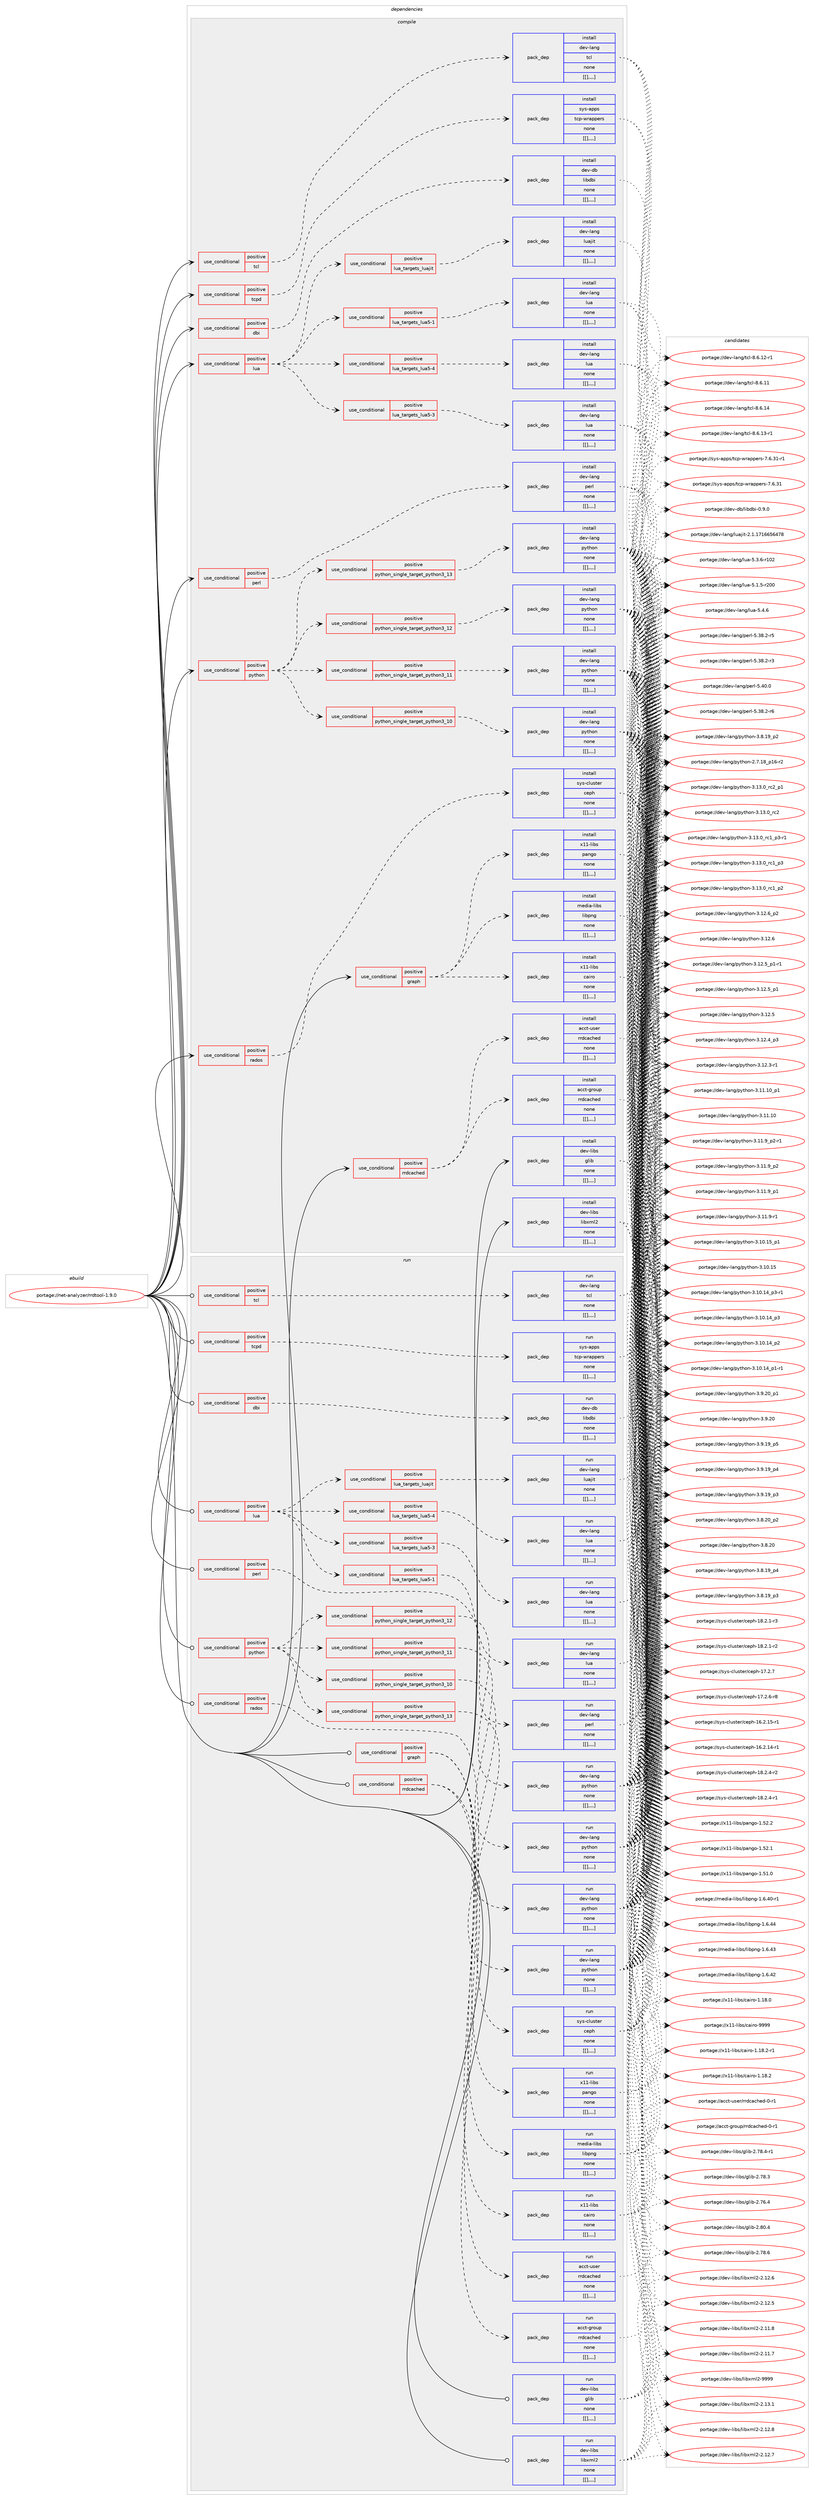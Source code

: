 digraph prolog {

# *************
# Graph options
# *************

newrank=true;
concentrate=true;
compound=true;
graph [rankdir=LR,fontname=Helvetica,fontsize=10,ranksep=1.5];#, ranksep=2.5, nodesep=0.2];
edge  [arrowhead=vee];
node  [fontname=Helvetica,fontsize=10];

# **********
# The ebuild
# **********

subgraph cluster_leftcol {
color=gray;
label=<<i>ebuild</i>>;
id [label="portage://net-analyzer/rrdtool-1.9.0", color=red, width=4, href="../net-analyzer/rrdtool-1.9.0.svg"];
}

# ****************
# The dependencies
# ****************

subgraph cluster_midcol {
color=gray;
label=<<i>dependencies</i>>;
subgraph cluster_compile {
fillcolor="#eeeeee";
style=filled;
label=<<i>compile</i>>;
subgraph cond92346 {
dependency353263 [label=<<TABLE BORDER="0" CELLBORDER="1" CELLSPACING="0" CELLPADDING="4"><TR><TD ROWSPAN="3" CELLPADDING="10">use_conditional</TD></TR><TR><TD>positive</TD></TR><TR><TD>dbi</TD></TR></TABLE>>, shape=none, color=red];
subgraph pack258290 {
dependency353264 [label=<<TABLE BORDER="0" CELLBORDER="1" CELLSPACING="0" CELLPADDING="4" WIDTH="220"><TR><TD ROWSPAN="6" CELLPADDING="30">pack_dep</TD></TR><TR><TD WIDTH="110">install</TD></TR><TR><TD>dev-db</TD></TR><TR><TD>libdbi</TD></TR><TR><TD>none</TD></TR><TR><TD>[[],,,,]</TD></TR></TABLE>>, shape=none, color=blue];
}
dependency353263:e -> dependency353264:w [weight=20,style="dashed",arrowhead="vee"];
}
id:e -> dependency353263:w [weight=20,style="solid",arrowhead="vee"];
subgraph cond92347 {
dependency353265 [label=<<TABLE BORDER="0" CELLBORDER="1" CELLSPACING="0" CELLPADDING="4"><TR><TD ROWSPAN="3" CELLPADDING="10">use_conditional</TD></TR><TR><TD>positive</TD></TR><TR><TD>graph</TD></TR></TABLE>>, shape=none, color=red];
subgraph pack258291 {
dependency353266 [label=<<TABLE BORDER="0" CELLBORDER="1" CELLSPACING="0" CELLPADDING="4" WIDTH="220"><TR><TD ROWSPAN="6" CELLPADDING="30">pack_dep</TD></TR><TR><TD WIDTH="110">install</TD></TR><TR><TD>media-libs</TD></TR><TR><TD>libpng</TD></TR><TR><TD>none</TD></TR><TR><TD>[[],,,,]</TD></TR></TABLE>>, shape=none, color=blue];
}
dependency353265:e -> dependency353266:w [weight=20,style="dashed",arrowhead="vee"];
subgraph pack258292 {
dependency353267 [label=<<TABLE BORDER="0" CELLBORDER="1" CELLSPACING="0" CELLPADDING="4" WIDTH="220"><TR><TD ROWSPAN="6" CELLPADDING="30">pack_dep</TD></TR><TR><TD WIDTH="110">install</TD></TR><TR><TD>x11-libs</TD></TR><TR><TD>cairo</TD></TR><TR><TD>none</TD></TR><TR><TD>[[],,,,]</TD></TR></TABLE>>, shape=none, color=blue];
}
dependency353265:e -> dependency353267:w [weight=20,style="dashed",arrowhead="vee"];
subgraph pack258293 {
dependency353268 [label=<<TABLE BORDER="0" CELLBORDER="1" CELLSPACING="0" CELLPADDING="4" WIDTH="220"><TR><TD ROWSPAN="6" CELLPADDING="30">pack_dep</TD></TR><TR><TD WIDTH="110">install</TD></TR><TR><TD>x11-libs</TD></TR><TR><TD>pango</TD></TR><TR><TD>none</TD></TR><TR><TD>[[],,,,]</TD></TR></TABLE>>, shape=none, color=blue];
}
dependency353265:e -> dependency353268:w [weight=20,style="dashed",arrowhead="vee"];
}
id:e -> dependency353265:w [weight=20,style="solid",arrowhead="vee"];
subgraph cond92348 {
dependency353269 [label=<<TABLE BORDER="0" CELLBORDER="1" CELLSPACING="0" CELLPADDING="4"><TR><TD ROWSPAN="3" CELLPADDING="10">use_conditional</TD></TR><TR><TD>positive</TD></TR><TR><TD>lua</TD></TR></TABLE>>, shape=none, color=red];
subgraph cond92349 {
dependency353270 [label=<<TABLE BORDER="0" CELLBORDER="1" CELLSPACING="0" CELLPADDING="4"><TR><TD ROWSPAN="3" CELLPADDING="10">use_conditional</TD></TR><TR><TD>positive</TD></TR><TR><TD>lua_targets_luajit</TD></TR></TABLE>>, shape=none, color=red];
subgraph pack258294 {
dependency353271 [label=<<TABLE BORDER="0" CELLBORDER="1" CELLSPACING="0" CELLPADDING="4" WIDTH="220"><TR><TD ROWSPAN="6" CELLPADDING="30">pack_dep</TD></TR><TR><TD WIDTH="110">install</TD></TR><TR><TD>dev-lang</TD></TR><TR><TD>luajit</TD></TR><TR><TD>none</TD></TR><TR><TD>[[],,,,]</TD></TR></TABLE>>, shape=none, color=blue];
}
dependency353270:e -> dependency353271:w [weight=20,style="dashed",arrowhead="vee"];
}
dependency353269:e -> dependency353270:w [weight=20,style="dashed",arrowhead="vee"];
subgraph cond92350 {
dependency353272 [label=<<TABLE BORDER="0" CELLBORDER="1" CELLSPACING="0" CELLPADDING="4"><TR><TD ROWSPAN="3" CELLPADDING="10">use_conditional</TD></TR><TR><TD>positive</TD></TR><TR><TD>lua_targets_lua5-1</TD></TR></TABLE>>, shape=none, color=red];
subgraph pack258295 {
dependency353273 [label=<<TABLE BORDER="0" CELLBORDER="1" CELLSPACING="0" CELLPADDING="4" WIDTH="220"><TR><TD ROWSPAN="6" CELLPADDING="30">pack_dep</TD></TR><TR><TD WIDTH="110">install</TD></TR><TR><TD>dev-lang</TD></TR><TR><TD>lua</TD></TR><TR><TD>none</TD></TR><TR><TD>[[],,,,]</TD></TR></TABLE>>, shape=none, color=blue];
}
dependency353272:e -> dependency353273:w [weight=20,style="dashed",arrowhead="vee"];
}
dependency353269:e -> dependency353272:w [weight=20,style="dashed",arrowhead="vee"];
subgraph cond92351 {
dependency353274 [label=<<TABLE BORDER="0" CELLBORDER="1" CELLSPACING="0" CELLPADDING="4"><TR><TD ROWSPAN="3" CELLPADDING="10">use_conditional</TD></TR><TR><TD>positive</TD></TR><TR><TD>lua_targets_lua5-3</TD></TR></TABLE>>, shape=none, color=red];
subgraph pack258296 {
dependency353275 [label=<<TABLE BORDER="0" CELLBORDER="1" CELLSPACING="0" CELLPADDING="4" WIDTH="220"><TR><TD ROWSPAN="6" CELLPADDING="30">pack_dep</TD></TR><TR><TD WIDTH="110">install</TD></TR><TR><TD>dev-lang</TD></TR><TR><TD>lua</TD></TR><TR><TD>none</TD></TR><TR><TD>[[],,,,]</TD></TR></TABLE>>, shape=none, color=blue];
}
dependency353274:e -> dependency353275:w [weight=20,style="dashed",arrowhead="vee"];
}
dependency353269:e -> dependency353274:w [weight=20,style="dashed",arrowhead="vee"];
subgraph cond92352 {
dependency353276 [label=<<TABLE BORDER="0" CELLBORDER="1" CELLSPACING="0" CELLPADDING="4"><TR><TD ROWSPAN="3" CELLPADDING="10">use_conditional</TD></TR><TR><TD>positive</TD></TR><TR><TD>lua_targets_lua5-4</TD></TR></TABLE>>, shape=none, color=red];
subgraph pack258297 {
dependency353277 [label=<<TABLE BORDER="0" CELLBORDER="1" CELLSPACING="0" CELLPADDING="4" WIDTH="220"><TR><TD ROWSPAN="6" CELLPADDING="30">pack_dep</TD></TR><TR><TD WIDTH="110">install</TD></TR><TR><TD>dev-lang</TD></TR><TR><TD>lua</TD></TR><TR><TD>none</TD></TR><TR><TD>[[],,,,]</TD></TR></TABLE>>, shape=none, color=blue];
}
dependency353276:e -> dependency353277:w [weight=20,style="dashed",arrowhead="vee"];
}
dependency353269:e -> dependency353276:w [weight=20,style="dashed",arrowhead="vee"];
}
id:e -> dependency353269:w [weight=20,style="solid",arrowhead="vee"];
subgraph cond92353 {
dependency353278 [label=<<TABLE BORDER="0" CELLBORDER="1" CELLSPACING="0" CELLPADDING="4"><TR><TD ROWSPAN="3" CELLPADDING="10">use_conditional</TD></TR><TR><TD>positive</TD></TR><TR><TD>perl</TD></TR></TABLE>>, shape=none, color=red];
subgraph pack258298 {
dependency353279 [label=<<TABLE BORDER="0" CELLBORDER="1" CELLSPACING="0" CELLPADDING="4" WIDTH="220"><TR><TD ROWSPAN="6" CELLPADDING="30">pack_dep</TD></TR><TR><TD WIDTH="110">install</TD></TR><TR><TD>dev-lang</TD></TR><TR><TD>perl</TD></TR><TR><TD>none</TD></TR><TR><TD>[[],,,,]</TD></TR></TABLE>>, shape=none, color=blue];
}
dependency353278:e -> dependency353279:w [weight=20,style="dashed",arrowhead="vee"];
}
id:e -> dependency353278:w [weight=20,style="solid",arrowhead="vee"];
subgraph cond92354 {
dependency353280 [label=<<TABLE BORDER="0" CELLBORDER="1" CELLSPACING="0" CELLPADDING="4"><TR><TD ROWSPAN="3" CELLPADDING="10">use_conditional</TD></TR><TR><TD>positive</TD></TR><TR><TD>python</TD></TR></TABLE>>, shape=none, color=red];
subgraph cond92355 {
dependency353281 [label=<<TABLE BORDER="0" CELLBORDER="1" CELLSPACING="0" CELLPADDING="4"><TR><TD ROWSPAN="3" CELLPADDING="10">use_conditional</TD></TR><TR><TD>positive</TD></TR><TR><TD>python_single_target_python3_10</TD></TR></TABLE>>, shape=none, color=red];
subgraph pack258299 {
dependency353282 [label=<<TABLE BORDER="0" CELLBORDER="1" CELLSPACING="0" CELLPADDING="4" WIDTH="220"><TR><TD ROWSPAN="6" CELLPADDING="30">pack_dep</TD></TR><TR><TD WIDTH="110">install</TD></TR><TR><TD>dev-lang</TD></TR><TR><TD>python</TD></TR><TR><TD>none</TD></TR><TR><TD>[[],,,,]</TD></TR></TABLE>>, shape=none, color=blue];
}
dependency353281:e -> dependency353282:w [weight=20,style="dashed",arrowhead="vee"];
}
dependency353280:e -> dependency353281:w [weight=20,style="dashed",arrowhead="vee"];
subgraph cond92356 {
dependency353283 [label=<<TABLE BORDER="0" CELLBORDER="1" CELLSPACING="0" CELLPADDING="4"><TR><TD ROWSPAN="3" CELLPADDING="10">use_conditional</TD></TR><TR><TD>positive</TD></TR><TR><TD>python_single_target_python3_11</TD></TR></TABLE>>, shape=none, color=red];
subgraph pack258300 {
dependency353284 [label=<<TABLE BORDER="0" CELLBORDER="1" CELLSPACING="0" CELLPADDING="4" WIDTH="220"><TR><TD ROWSPAN="6" CELLPADDING="30">pack_dep</TD></TR><TR><TD WIDTH="110">install</TD></TR><TR><TD>dev-lang</TD></TR><TR><TD>python</TD></TR><TR><TD>none</TD></TR><TR><TD>[[],,,,]</TD></TR></TABLE>>, shape=none, color=blue];
}
dependency353283:e -> dependency353284:w [weight=20,style="dashed",arrowhead="vee"];
}
dependency353280:e -> dependency353283:w [weight=20,style="dashed",arrowhead="vee"];
subgraph cond92357 {
dependency353285 [label=<<TABLE BORDER="0" CELLBORDER="1" CELLSPACING="0" CELLPADDING="4"><TR><TD ROWSPAN="3" CELLPADDING="10">use_conditional</TD></TR><TR><TD>positive</TD></TR><TR><TD>python_single_target_python3_12</TD></TR></TABLE>>, shape=none, color=red];
subgraph pack258301 {
dependency353286 [label=<<TABLE BORDER="0" CELLBORDER="1" CELLSPACING="0" CELLPADDING="4" WIDTH="220"><TR><TD ROWSPAN="6" CELLPADDING="30">pack_dep</TD></TR><TR><TD WIDTH="110">install</TD></TR><TR><TD>dev-lang</TD></TR><TR><TD>python</TD></TR><TR><TD>none</TD></TR><TR><TD>[[],,,,]</TD></TR></TABLE>>, shape=none, color=blue];
}
dependency353285:e -> dependency353286:w [weight=20,style="dashed",arrowhead="vee"];
}
dependency353280:e -> dependency353285:w [weight=20,style="dashed",arrowhead="vee"];
subgraph cond92358 {
dependency353287 [label=<<TABLE BORDER="0" CELLBORDER="1" CELLSPACING="0" CELLPADDING="4"><TR><TD ROWSPAN="3" CELLPADDING="10">use_conditional</TD></TR><TR><TD>positive</TD></TR><TR><TD>python_single_target_python3_13</TD></TR></TABLE>>, shape=none, color=red];
subgraph pack258302 {
dependency353288 [label=<<TABLE BORDER="0" CELLBORDER="1" CELLSPACING="0" CELLPADDING="4" WIDTH="220"><TR><TD ROWSPAN="6" CELLPADDING="30">pack_dep</TD></TR><TR><TD WIDTH="110">install</TD></TR><TR><TD>dev-lang</TD></TR><TR><TD>python</TD></TR><TR><TD>none</TD></TR><TR><TD>[[],,,,]</TD></TR></TABLE>>, shape=none, color=blue];
}
dependency353287:e -> dependency353288:w [weight=20,style="dashed",arrowhead="vee"];
}
dependency353280:e -> dependency353287:w [weight=20,style="dashed",arrowhead="vee"];
}
id:e -> dependency353280:w [weight=20,style="solid",arrowhead="vee"];
subgraph cond92359 {
dependency353289 [label=<<TABLE BORDER="0" CELLBORDER="1" CELLSPACING="0" CELLPADDING="4"><TR><TD ROWSPAN="3" CELLPADDING="10">use_conditional</TD></TR><TR><TD>positive</TD></TR><TR><TD>rados</TD></TR></TABLE>>, shape=none, color=red];
subgraph pack258303 {
dependency353290 [label=<<TABLE BORDER="0" CELLBORDER="1" CELLSPACING="0" CELLPADDING="4" WIDTH="220"><TR><TD ROWSPAN="6" CELLPADDING="30">pack_dep</TD></TR><TR><TD WIDTH="110">install</TD></TR><TR><TD>sys-cluster</TD></TR><TR><TD>ceph</TD></TR><TR><TD>none</TD></TR><TR><TD>[[],,,,]</TD></TR></TABLE>>, shape=none, color=blue];
}
dependency353289:e -> dependency353290:w [weight=20,style="dashed",arrowhead="vee"];
}
id:e -> dependency353289:w [weight=20,style="solid",arrowhead="vee"];
subgraph cond92360 {
dependency353291 [label=<<TABLE BORDER="0" CELLBORDER="1" CELLSPACING="0" CELLPADDING="4"><TR><TD ROWSPAN="3" CELLPADDING="10">use_conditional</TD></TR><TR><TD>positive</TD></TR><TR><TD>rrdcached</TD></TR></TABLE>>, shape=none, color=red];
subgraph pack258304 {
dependency353292 [label=<<TABLE BORDER="0" CELLBORDER="1" CELLSPACING="0" CELLPADDING="4" WIDTH="220"><TR><TD ROWSPAN="6" CELLPADDING="30">pack_dep</TD></TR><TR><TD WIDTH="110">install</TD></TR><TR><TD>acct-group</TD></TR><TR><TD>rrdcached</TD></TR><TR><TD>none</TD></TR><TR><TD>[[],,,,]</TD></TR></TABLE>>, shape=none, color=blue];
}
dependency353291:e -> dependency353292:w [weight=20,style="dashed",arrowhead="vee"];
subgraph pack258305 {
dependency353293 [label=<<TABLE BORDER="0" CELLBORDER="1" CELLSPACING="0" CELLPADDING="4" WIDTH="220"><TR><TD ROWSPAN="6" CELLPADDING="30">pack_dep</TD></TR><TR><TD WIDTH="110">install</TD></TR><TR><TD>acct-user</TD></TR><TR><TD>rrdcached</TD></TR><TR><TD>none</TD></TR><TR><TD>[[],,,,]</TD></TR></TABLE>>, shape=none, color=blue];
}
dependency353291:e -> dependency353293:w [weight=20,style="dashed",arrowhead="vee"];
}
id:e -> dependency353291:w [weight=20,style="solid",arrowhead="vee"];
subgraph cond92361 {
dependency353294 [label=<<TABLE BORDER="0" CELLBORDER="1" CELLSPACING="0" CELLPADDING="4"><TR><TD ROWSPAN="3" CELLPADDING="10">use_conditional</TD></TR><TR><TD>positive</TD></TR><TR><TD>tcl</TD></TR></TABLE>>, shape=none, color=red];
subgraph pack258306 {
dependency353295 [label=<<TABLE BORDER="0" CELLBORDER="1" CELLSPACING="0" CELLPADDING="4" WIDTH="220"><TR><TD ROWSPAN="6" CELLPADDING="30">pack_dep</TD></TR><TR><TD WIDTH="110">install</TD></TR><TR><TD>dev-lang</TD></TR><TR><TD>tcl</TD></TR><TR><TD>none</TD></TR><TR><TD>[[],,,,]</TD></TR></TABLE>>, shape=none, color=blue];
}
dependency353294:e -> dependency353295:w [weight=20,style="dashed",arrowhead="vee"];
}
id:e -> dependency353294:w [weight=20,style="solid",arrowhead="vee"];
subgraph cond92362 {
dependency353296 [label=<<TABLE BORDER="0" CELLBORDER="1" CELLSPACING="0" CELLPADDING="4"><TR><TD ROWSPAN="3" CELLPADDING="10">use_conditional</TD></TR><TR><TD>positive</TD></TR><TR><TD>tcpd</TD></TR></TABLE>>, shape=none, color=red];
subgraph pack258307 {
dependency353297 [label=<<TABLE BORDER="0" CELLBORDER="1" CELLSPACING="0" CELLPADDING="4" WIDTH="220"><TR><TD ROWSPAN="6" CELLPADDING="30">pack_dep</TD></TR><TR><TD WIDTH="110">install</TD></TR><TR><TD>sys-apps</TD></TR><TR><TD>tcp-wrappers</TD></TR><TR><TD>none</TD></TR><TR><TD>[[],,,,]</TD></TR></TABLE>>, shape=none, color=blue];
}
dependency353296:e -> dependency353297:w [weight=20,style="dashed",arrowhead="vee"];
}
id:e -> dependency353296:w [weight=20,style="solid",arrowhead="vee"];
subgraph pack258308 {
dependency353298 [label=<<TABLE BORDER="0" CELLBORDER="1" CELLSPACING="0" CELLPADDING="4" WIDTH="220"><TR><TD ROWSPAN="6" CELLPADDING="30">pack_dep</TD></TR><TR><TD WIDTH="110">install</TD></TR><TR><TD>dev-libs</TD></TR><TR><TD>glib</TD></TR><TR><TD>none</TD></TR><TR><TD>[[],,,,]</TD></TR></TABLE>>, shape=none, color=blue];
}
id:e -> dependency353298:w [weight=20,style="solid",arrowhead="vee"];
subgraph pack258309 {
dependency353299 [label=<<TABLE BORDER="0" CELLBORDER="1" CELLSPACING="0" CELLPADDING="4" WIDTH="220"><TR><TD ROWSPAN="6" CELLPADDING="30">pack_dep</TD></TR><TR><TD WIDTH="110">install</TD></TR><TR><TD>dev-libs</TD></TR><TR><TD>libxml2</TD></TR><TR><TD>none</TD></TR><TR><TD>[[],,,,]</TD></TR></TABLE>>, shape=none, color=blue];
}
id:e -> dependency353299:w [weight=20,style="solid",arrowhead="vee"];
}
subgraph cluster_compileandrun {
fillcolor="#eeeeee";
style=filled;
label=<<i>compile and run</i>>;
}
subgraph cluster_run {
fillcolor="#eeeeee";
style=filled;
label=<<i>run</i>>;
subgraph cond92363 {
dependency353300 [label=<<TABLE BORDER="0" CELLBORDER="1" CELLSPACING="0" CELLPADDING="4"><TR><TD ROWSPAN="3" CELLPADDING="10">use_conditional</TD></TR><TR><TD>positive</TD></TR><TR><TD>dbi</TD></TR></TABLE>>, shape=none, color=red];
subgraph pack258310 {
dependency353301 [label=<<TABLE BORDER="0" CELLBORDER="1" CELLSPACING="0" CELLPADDING="4" WIDTH="220"><TR><TD ROWSPAN="6" CELLPADDING="30">pack_dep</TD></TR><TR><TD WIDTH="110">run</TD></TR><TR><TD>dev-db</TD></TR><TR><TD>libdbi</TD></TR><TR><TD>none</TD></TR><TR><TD>[[],,,,]</TD></TR></TABLE>>, shape=none, color=blue];
}
dependency353300:e -> dependency353301:w [weight=20,style="dashed",arrowhead="vee"];
}
id:e -> dependency353300:w [weight=20,style="solid",arrowhead="odot"];
subgraph cond92364 {
dependency353302 [label=<<TABLE BORDER="0" CELLBORDER="1" CELLSPACING="0" CELLPADDING="4"><TR><TD ROWSPAN="3" CELLPADDING="10">use_conditional</TD></TR><TR><TD>positive</TD></TR><TR><TD>graph</TD></TR></TABLE>>, shape=none, color=red];
subgraph pack258311 {
dependency353303 [label=<<TABLE BORDER="0" CELLBORDER="1" CELLSPACING="0" CELLPADDING="4" WIDTH="220"><TR><TD ROWSPAN="6" CELLPADDING="30">pack_dep</TD></TR><TR><TD WIDTH="110">run</TD></TR><TR><TD>media-libs</TD></TR><TR><TD>libpng</TD></TR><TR><TD>none</TD></TR><TR><TD>[[],,,,]</TD></TR></TABLE>>, shape=none, color=blue];
}
dependency353302:e -> dependency353303:w [weight=20,style="dashed",arrowhead="vee"];
subgraph pack258312 {
dependency353304 [label=<<TABLE BORDER="0" CELLBORDER="1" CELLSPACING="0" CELLPADDING="4" WIDTH="220"><TR><TD ROWSPAN="6" CELLPADDING="30">pack_dep</TD></TR><TR><TD WIDTH="110">run</TD></TR><TR><TD>x11-libs</TD></TR><TR><TD>cairo</TD></TR><TR><TD>none</TD></TR><TR><TD>[[],,,,]</TD></TR></TABLE>>, shape=none, color=blue];
}
dependency353302:e -> dependency353304:w [weight=20,style="dashed",arrowhead="vee"];
subgraph pack258313 {
dependency353305 [label=<<TABLE BORDER="0" CELLBORDER="1" CELLSPACING="0" CELLPADDING="4" WIDTH="220"><TR><TD ROWSPAN="6" CELLPADDING="30">pack_dep</TD></TR><TR><TD WIDTH="110">run</TD></TR><TR><TD>x11-libs</TD></TR><TR><TD>pango</TD></TR><TR><TD>none</TD></TR><TR><TD>[[],,,,]</TD></TR></TABLE>>, shape=none, color=blue];
}
dependency353302:e -> dependency353305:w [weight=20,style="dashed",arrowhead="vee"];
}
id:e -> dependency353302:w [weight=20,style="solid",arrowhead="odot"];
subgraph cond92365 {
dependency353306 [label=<<TABLE BORDER="0" CELLBORDER="1" CELLSPACING="0" CELLPADDING="4"><TR><TD ROWSPAN="3" CELLPADDING="10">use_conditional</TD></TR><TR><TD>positive</TD></TR><TR><TD>lua</TD></TR></TABLE>>, shape=none, color=red];
subgraph cond92366 {
dependency353307 [label=<<TABLE BORDER="0" CELLBORDER="1" CELLSPACING="0" CELLPADDING="4"><TR><TD ROWSPAN="3" CELLPADDING="10">use_conditional</TD></TR><TR><TD>positive</TD></TR><TR><TD>lua_targets_luajit</TD></TR></TABLE>>, shape=none, color=red];
subgraph pack258314 {
dependency353308 [label=<<TABLE BORDER="0" CELLBORDER="1" CELLSPACING="0" CELLPADDING="4" WIDTH="220"><TR><TD ROWSPAN="6" CELLPADDING="30">pack_dep</TD></TR><TR><TD WIDTH="110">run</TD></TR><TR><TD>dev-lang</TD></TR><TR><TD>luajit</TD></TR><TR><TD>none</TD></TR><TR><TD>[[],,,,]</TD></TR></TABLE>>, shape=none, color=blue];
}
dependency353307:e -> dependency353308:w [weight=20,style="dashed",arrowhead="vee"];
}
dependency353306:e -> dependency353307:w [weight=20,style="dashed",arrowhead="vee"];
subgraph cond92367 {
dependency353309 [label=<<TABLE BORDER="0" CELLBORDER="1" CELLSPACING="0" CELLPADDING="4"><TR><TD ROWSPAN="3" CELLPADDING="10">use_conditional</TD></TR><TR><TD>positive</TD></TR><TR><TD>lua_targets_lua5-1</TD></TR></TABLE>>, shape=none, color=red];
subgraph pack258315 {
dependency353310 [label=<<TABLE BORDER="0" CELLBORDER="1" CELLSPACING="0" CELLPADDING="4" WIDTH="220"><TR><TD ROWSPAN="6" CELLPADDING="30">pack_dep</TD></TR><TR><TD WIDTH="110">run</TD></TR><TR><TD>dev-lang</TD></TR><TR><TD>lua</TD></TR><TR><TD>none</TD></TR><TR><TD>[[],,,,]</TD></TR></TABLE>>, shape=none, color=blue];
}
dependency353309:e -> dependency353310:w [weight=20,style="dashed",arrowhead="vee"];
}
dependency353306:e -> dependency353309:w [weight=20,style="dashed",arrowhead="vee"];
subgraph cond92368 {
dependency353311 [label=<<TABLE BORDER="0" CELLBORDER="1" CELLSPACING="0" CELLPADDING="4"><TR><TD ROWSPAN="3" CELLPADDING="10">use_conditional</TD></TR><TR><TD>positive</TD></TR><TR><TD>lua_targets_lua5-3</TD></TR></TABLE>>, shape=none, color=red];
subgraph pack258316 {
dependency353312 [label=<<TABLE BORDER="0" CELLBORDER="1" CELLSPACING="0" CELLPADDING="4" WIDTH="220"><TR><TD ROWSPAN="6" CELLPADDING="30">pack_dep</TD></TR><TR><TD WIDTH="110">run</TD></TR><TR><TD>dev-lang</TD></TR><TR><TD>lua</TD></TR><TR><TD>none</TD></TR><TR><TD>[[],,,,]</TD></TR></TABLE>>, shape=none, color=blue];
}
dependency353311:e -> dependency353312:w [weight=20,style="dashed",arrowhead="vee"];
}
dependency353306:e -> dependency353311:w [weight=20,style="dashed",arrowhead="vee"];
subgraph cond92369 {
dependency353313 [label=<<TABLE BORDER="0" CELLBORDER="1" CELLSPACING="0" CELLPADDING="4"><TR><TD ROWSPAN="3" CELLPADDING="10">use_conditional</TD></TR><TR><TD>positive</TD></TR><TR><TD>lua_targets_lua5-4</TD></TR></TABLE>>, shape=none, color=red];
subgraph pack258317 {
dependency353314 [label=<<TABLE BORDER="0" CELLBORDER="1" CELLSPACING="0" CELLPADDING="4" WIDTH="220"><TR><TD ROWSPAN="6" CELLPADDING="30">pack_dep</TD></TR><TR><TD WIDTH="110">run</TD></TR><TR><TD>dev-lang</TD></TR><TR><TD>lua</TD></TR><TR><TD>none</TD></TR><TR><TD>[[],,,,]</TD></TR></TABLE>>, shape=none, color=blue];
}
dependency353313:e -> dependency353314:w [weight=20,style="dashed",arrowhead="vee"];
}
dependency353306:e -> dependency353313:w [weight=20,style="dashed",arrowhead="vee"];
}
id:e -> dependency353306:w [weight=20,style="solid",arrowhead="odot"];
subgraph cond92370 {
dependency353315 [label=<<TABLE BORDER="0" CELLBORDER="1" CELLSPACING="0" CELLPADDING="4"><TR><TD ROWSPAN="3" CELLPADDING="10">use_conditional</TD></TR><TR><TD>positive</TD></TR><TR><TD>perl</TD></TR></TABLE>>, shape=none, color=red];
subgraph pack258318 {
dependency353316 [label=<<TABLE BORDER="0" CELLBORDER="1" CELLSPACING="0" CELLPADDING="4" WIDTH="220"><TR><TD ROWSPAN="6" CELLPADDING="30">pack_dep</TD></TR><TR><TD WIDTH="110">run</TD></TR><TR><TD>dev-lang</TD></TR><TR><TD>perl</TD></TR><TR><TD>none</TD></TR><TR><TD>[[],,,,]</TD></TR></TABLE>>, shape=none, color=blue];
}
dependency353315:e -> dependency353316:w [weight=20,style="dashed",arrowhead="vee"];
}
id:e -> dependency353315:w [weight=20,style="solid",arrowhead="odot"];
subgraph cond92371 {
dependency353317 [label=<<TABLE BORDER="0" CELLBORDER="1" CELLSPACING="0" CELLPADDING="4"><TR><TD ROWSPAN="3" CELLPADDING="10">use_conditional</TD></TR><TR><TD>positive</TD></TR><TR><TD>python</TD></TR></TABLE>>, shape=none, color=red];
subgraph cond92372 {
dependency353318 [label=<<TABLE BORDER="0" CELLBORDER="1" CELLSPACING="0" CELLPADDING="4"><TR><TD ROWSPAN="3" CELLPADDING="10">use_conditional</TD></TR><TR><TD>positive</TD></TR><TR><TD>python_single_target_python3_10</TD></TR></TABLE>>, shape=none, color=red];
subgraph pack258319 {
dependency353319 [label=<<TABLE BORDER="0" CELLBORDER="1" CELLSPACING="0" CELLPADDING="4" WIDTH="220"><TR><TD ROWSPAN="6" CELLPADDING="30">pack_dep</TD></TR><TR><TD WIDTH="110">run</TD></TR><TR><TD>dev-lang</TD></TR><TR><TD>python</TD></TR><TR><TD>none</TD></TR><TR><TD>[[],,,,]</TD></TR></TABLE>>, shape=none, color=blue];
}
dependency353318:e -> dependency353319:w [weight=20,style="dashed",arrowhead="vee"];
}
dependency353317:e -> dependency353318:w [weight=20,style="dashed",arrowhead="vee"];
subgraph cond92373 {
dependency353320 [label=<<TABLE BORDER="0" CELLBORDER="1" CELLSPACING="0" CELLPADDING="4"><TR><TD ROWSPAN="3" CELLPADDING="10">use_conditional</TD></TR><TR><TD>positive</TD></TR><TR><TD>python_single_target_python3_11</TD></TR></TABLE>>, shape=none, color=red];
subgraph pack258320 {
dependency353321 [label=<<TABLE BORDER="0" CELLBORDER="1" CELLSPACING="0" CELLPADDING="4" WIDTH="220"><TR><TD ROWSPAN="6" CELLPADDING="30">pack_dep</TD></TR><TR><TD WIDTH="110">run</TD></TR><TR><TD>dev-lang</TD></TR><TR><TD>python</TD></TR><TR><TD>none</TD></TR><TR><TD>[[],,,,]</TD></TR></TABLE>>, shape=none, color=blue];
}
dependency353320:e -> dependency353321:w [weight=20,style="dashed",arrowhead="vee"];
}
dependency353317:e -> dependency353320:w [weight=20,style="dashed",arrowhead="vee"];
subgraph cond92374 {
dependency353322 [label=<<TABLE BORDER="0" CELLBORDER="1" CELLSPACING="0" CELLPADDING="4"><TR><TD ROWSPAN="3" CELLPADDING="10">use_conditional</TD></TR><TR><TD>positive</TD></TR><TR><TD>python_single_target_python3_12</TD></TR></TABLE>>, shape=none, color=red];
subgraph pack258321 {
dependency353323 [label=<<TABLE BORDER="0" CELLBORDER="1" CELLSPACING="0" CELLPADDING="4" WIDTH="220"><TR><TD ROWSPAN="6" CELLPADDING="30">pack_dep</TD></TR><TR><TD WIDTH="110">run</TD></TR><TR><TD>dev-lang</TD></TR><TR><TD>python</TD></TR><TR><TD>none</TD></TR><TR><TD>[[],,,,]</TD></TR></TABLE>>, shape=none, color=blue];
}
dependency353322:e -> dependency353323:w [weight=20,style="dashed",arrowhead="vee"];
}
dependency353317:e -> dependency353322:w [weight=20,style="dashed",arrowhead="vee"];
subgraph cond92375 {
dependency353324 [label=<<TABLE BORDER="0" CELLBORDER="1" CELLSPACING="0" CELLPADDING="4"><TR><TD ROWSPAN="3" CELLPADDING="10">use_conditional</TD></TR><TR><TD>positive</TD></TR><TR><TD>python_single_target_python3_13</TD></TR></TABLE>>, shape=none, color=red];
subgraph pack258322 {
dependency353325 [label=<<TABLE BORDER="0" CELLBORDER="1" CELLSPACING="0" CELLPADDING="4" WIDTH="220"><TR><TD ROWSPAN="6" CELLPADDING="30">pack_dep</TD></TR><TR><TD WIDTH="110">run</TD></TR><TR><TD>dev-lang</TD></TR><TR><TD>python</TD></TR><TR><TD>none</TD></TR><TR><TD>[[],,,,]</TD></TR></TABLE>>, shape=none, color=blue];
}
dependency353324:e -> dependency353325:w [weight=20,style="dashed",arrowhead="vee"];
}
dependency353317:e -> dependency353324:w [weight=20,style="dashed",arrowhead="vee"];
}
id:e -> dependency353317:w [weight=20,style="solid",arrowhead="odot"];
subgraph cond92376 {
dependency353326 [label=<<TABLE BORDER="0" CELLBORDER="1" CELLSPACING="0" CELLPADDING="4"><TR><TD ROWSPAN="3" CELLPADDING="10">use_conditional</TD></TR><TR><TD>positive</TD></TR><TR><TD>rados</TD></TR></TABLE>>, shape=none, color=red];
subgraph pack258323 {
dependency353327 [label=<<TABLE BORDER="0" CELLBORDER="1" CELLSPACING="0" CELLPADDING="4" WIDTH="220"><TR><TD ROWSPAN="6" CELLPADDING="30">pack_dep</TD></TR><TR><TD WIDTH="110">run</TD></TR><TR><TD>sys-cluster</TD></TR><TR><TD>ceph</TD></TR><TR><TD>none</TD></TR><TR><TD>[[],,,,]</TD></TR></TABLE>>, shape=none, color=blue];
}
dependency353326:e -> dependency353327:w [weight=20,style="dashed",arrowhead="vee"];
}
id:e -> dependency353326:w [weight=20,style="solid",arrowhead="odot"];
subgraph cond92377 {
dependency353328 [label=<<TABLE BORDER="0" CELLBORDER="1" CELLSPACING="0" CELLPADDING="4"><TR><TD ROWSPAN="3" CELLPADDING="10">use_conditional</TD></TR><TR><TD>positive</TD></TR><TR><TD>rrdcached</TD></TR></TABLE>>, shape=none, color=red];
subgraph pack258324 {
dependency353329 [label=<<TABLE BORDER="0" CELLBORDER="1" CELLSPACING="0" CELLPADDING="4" WIDTH="220"><TR><TD ROWSPAN="6" CELLPADDING="30">pack_dep</TD></TR><TR><TD WIDTH="110">run</TD></TR><TR><TD>acct-group</TD></TR><TR><TD>rrdcached</TD></TR><TR><TD>none</TD></TR><TR><TD>[[],,,,]</TD></TR></TABLE>>, shape=none, color=blue];
}
dependency353328:e -> dependency353329:w [weight=20,style="dashed",arrowhead="vee"];
subgraph pack258325 {
dependency353330 [label=<<TABLE BORDER="0" CELLBORDER="1" CELLSPACING="0" CELLPADDING="4" WIDTH="220"><TR><TD ROWSPAN="6" CELLPADDING="30">pack_dep</TD></TR><TR><TD WIDTH="110">run</TD></TR><TR><TD>acct-user</TD></TR><TR><TD>rrdcached</TD></TR><TR><TD>none</TD></TR><TR><TD>[[],,,,]</TD></TR></TABLE>>, shape=none, color=blue];
}
dependency353328:e -> dependency353330:w [weight=20,style="dashed",arrowhead="vee"];
}
id:e -> dependency353328:w [weight=20,style="solid",arrowhead="odot"];
subgraph cond92378 {
dependency353331 [label=<<TABLE BORDER="0" CELLBORDER="1" CELLSPACING="0" CELLPADDING="4"><TR><TD ROWSPAN="3" CELLPADDING="10">use_conditional</TD></TR><TR><TD>positive</TD></TR><TR><TD>tcl</TD></TR></TABLE>>, shape=none, color=red];
subgraph pack258326 {
dependency353332 [label=<<TABLE BORDER="0" CELLBORDER="1" CELLSPACING="0" CELLPADDING="4" WIDTH="220"><TR><TD ROWSPAN="6" CELLPADDING="30">pack_dep</TD></TR><TR><TD WIDTH="110">run</TD></TR><TR><TD>dev-lang</TD></TR><TR><TD>tcl</TD></TR><TR><TD>none</TD></TR><TR><TD>[[],,,,]</TD></TR></TABLE>>, shape=none, color=blue];
}
dependency353331:e -> dependency353332:w [weight=20,style="dashed",arrowhead="vee"];
}
id:e -> dependency353331:w [weight=20,style="solid",arrowhead="odot"];
subgraph cond92379 {
dependency353333 [label=<<TABLE BORDER="0" CELLBORDER="1" CELLSPACING="0" CELLPADDING="4"><TR><TD ROWSPAN="3" CELLPADDING="10">use_conditional</TD></TR><TR><TD>positive</TD></TR><TR><TD>tcpd</TD></TR></TABLE>>, shape=none, color=red];
subgraph pack258327 {
dependency353334 [label=<<TABLE BORDER="0" CELLBORDER="1" CELLSPACING="0" CELLPADDING="4" WIDTH="220"><TR><TD ROWSPAN="6" CELLPADDING="30">pack_dep</TD></TR><TR><TD WIDTH="110">run</TD></TR><TR><TD>sys-apps</TD></TR><TR><TD>tcp-wrappers</TD></TR><TR><TD>none</TD></TR><TR><TD>[[],,,,]</TD></TR></TABLE>>, shape=none, color=blue];
}
dependency353333:e -> dependency353334:w [weight=20,style="dashed",arrowhead="vee"];
}
id:e -> dependency353333:w [weight=20,style="solid",arrowhead="odot"];
subgraph pack258328 {
dependency353335 [label=<<TABLE BORDER="0" CELLBORDER="1" CELLSPACING="0" CELLPADDING="4" WIDTH="220"><TR><TD ROWSPAN="6" CELLPADDING="30">pack_dep</TD></TR><TR><TD WIDTH="110">run</TD></TR><TR><TD>dev-libs</TD></TR><TR><TD>glib</TD></TR><TR><TD>none</TD></TR><TR><TD>[[],,,,]</TD></TR></TABLE>>, shape=none, color=blue];
}
id:e -> dependency353335:w [weight=20,style="solid",arrowhead="odot"];
subgraph pack258329 {
dependency353336 [label=<<TABLE BORDER="0" CELLBORDER="1" CELLSPACING="0" CELLPADDING="4" WIDTH="220"><TR><TD ROWSPAN="6" CELLPADDING="30">pack_dep</TD></TR><TR><TD WIDTH="110">run</TD></TR><TR><TD>dev-libs</TD></TR><TR><TD>libxml2</TD></TR><TR><TD>none</TD></TR><TR><TD>[[],,,,]</TD></TR></TABLE>>, shape=none, color=blue];
}
id:e -> dependency353336:w [weight=20,style="solid",arrowhead="odot"];
}
}

# **************
# The candidates
# **************

subgraph cluster_choices {
rank=same;
color=gray;
label=<<i>candidates</i>>;

subgraph choice258290 {
color=black;
nodesep=1;
choice1001011184510098471081059810098105454846574648 [label="portage://dev-db/libdbi-0.9.0", color=red, width=4,href="../dev-db/libdbi-0.9.0.svg"];
dependency353264:e -> choice1001011184510098471081059810098105454846574648:w [style=dotted,weight="100"];
}
subgraph choice258291 {
color=black;
nodesep=1;
choice109101100105974510810598115471081059811211010345494654465252 [label="portage://media-libs/libpng-1.6.44", color=red, width=4,href="../media-libs/libpng-1.6.44.svg"];
choice109101100105974510810598115471081059811211010345494654465251 [label="portage://media-libs/libpng-1.6.43", color=red, width=4,href="../media-libs/libpng-1.6.43.svg"];
choice109101100105974510810598115471081059811211010345494654465250 [label="portage://media-libs/libpng-1.6.42", color=red, width=4,href="../media-libs/libpng-1.6.42.svg"];
choice1091011001059745108105981154710810598112110103454946544652484511449 [label="portage://media-libs/libpng-1.6.40-r1", color=red, width=4,href="../media-libs/libpng-1.6.40-r1.svg"];
dependency353266:e -> choice109101100105974510810598115471081059811211010345494654465252:w [style=dotted,weight="100"];
dependency353266:e -> choice109101100105974510810598115471081059811211010345494654465251:w [style=dotted,weight="100"];
dependency353266:e -> choice109101100105974510810598115471081059811211010345494654465250:w [style=dotted,weight="100"];
dependency353266:e -> choice1091011001059745108105981154710810598112110103454946544652484511449:w [style=dotted,weight="100"];
}
subgraph choice258292 {
color=black;
nodesep=1;
choice120494945108105981154799971051141114557575757 [label="portage://x11-libs/cairo-9999", color=red, width=4,href="../x11-libs/cairo-9999.svg"];
choice12049494510810598115479997105114111454946495646504511449 [label="portage://x11-libs/cairo-1.18.2-r1", color=red, width=4,href="../x11-libs/cairo-1.18.2-r1.svg"];
choice1204949451081059811547999710511411145494649564650 [label="portage://x11-libs/cairo-1.18.2", color=red, width=4,href="../x11-libs/cairo-1.18.2.svg"];
choice1204949451081059811547999710511411145494649564648 [label="portage://x11-libs/cairo-1.18.0", color=red, width=4,href="../x11-libs/cairo-1.18.0.svg"];
dependency353267:e -> choice120494945108105981154799971051141114557575757:w [style=dotted,weight="100"];
dependency353267:e -> choice12049494510810598115479997105114111454946495646504511449:w [style=dotted,weight="100"];
dependency353267:e -> choice1204949451081059811547999710511411145494649564650:w [style=dotted,weight="100"];
dependency353267:e -> choice1204949451081059811547999710511411145494649564648:w [style=dotted,weight="100"];
}
subgraph choice258293 {
color=black;
nodesep=1;
choice12049494510810598115471129711010311145494653504650 [label="portage://x11-libs/pango-1.52.2", color=red, width=4,href="../x11-libs/pango-1.52.2.svg"];
choice12049494510810598115471129711010311145494653504649 [label="portage://x11-libs/pango-1.52.1", color=red, width=4,href="../x11-libs/pango-1.52.1.svg"];
choice12049494510810598115471129711010311145494653494648 [label="portage://x11-libs/pango-1.51.0", color=red, width=4,href="../x11-libs/pango-1.51.0.svg"];
dependency353268:e -> choice12049494510810598115471129711010311145494653504650:w [style=dotted,weight="100"];
dependency353268:e -> choice12049494510810598115471129711010311145494653504649:w [style=dotted,weight="100"];
dependency353268:e -> choice12049494510810598115471129711010311145494653494648:w [style=dotted,weight="100"];
}
subgraph choice258294 {
color=black;
nodesep=1;
choice10010111845108971101034710811797106105116455046494649554954545354525556 [label="portage://dev-lang/luajit-2.1.1716656478", color=red, width=4,href="../dev-lang/luajit-2.1.1716656478.svg"];
dependency353271:e -> choice10010111845108971101034710811797106105116455046494649554954545354525556:w [style=dotted,weight="100"];
}
subgraph choice258295 {
color=black;
nodesep=1;
choice10010111845108971101034710811797455346524654 [label="portage://dev-lang/lua-5.4.6", color=red, width=4,href="../dev-lang/lua-5.4.6.svg"];
choice1001011184510897110103471081179745534651465445114494850 [label="portage://dev-lang/lua-5.3.6-r102", color=red, width=4,href="../dev-lang/lua-5.3.6-r102.svg"];
choice1001011184510897110103471081179745534649465345114504848 [label="portage://dev-lang/lua-5.1.5-r200", color=red, width=4,href="../dev-lang/lua-5.1.5-r200.svg"];
dependency353273:e -> choice10010111845108971101034710811797455346524654:w [style=dotted,weight="100"];
dependency353273:e -> choice1001011184510897110103471081179745534651465445114494850:w [style=dotted,weight="100"];
dependency353273:e -> choice1001011184510897110103471081179745534649465345114504848:w [style=dotted,weight="100"];
}
subgraph choice258296 {
color=black;
nodesep=1;
choice10010111845108971101034710811797455346524654 [label="portage://dev-lang/lua-5.4.6", color=red, width=4,href="../dev-lang/lua-5.4.6.svg"];
choice1001011184510897110103471081179745534651465445114494850 [label="portage://dev-lang/lua-5.3.6-r102", color=red, width=4,href="../dev-lang/lua-5.3.6-r102.svg"];
choice1001011184510897110103471081179745534649465345114504848 [label="portage://dev-lang/lua-5.1.5-r200", color=red, width=4,href="../dev-lang/lua-5.1.5-r200.svg"];
dependency353275:e -> choice10010111845108971101034710811797455346524654:w [style=dotted,weight="100"];
dependency353275:e -> choice1001011184510897110103471081179745534651465445114494850:w [style=dotted,weight="100"];
dependency353275:e -> choice1001011184510897110103471081179745534649465345114504848:w [style=dotted,weight="100"];
}
subgraph choice258297 {
color=black;
nodesep=1;
choice10010111845108971101034710811797455346524654 [label="portage://dev-lang/lua-5.4.6", color=red, width=4,href="../dev-lang/lua-5.4.6.svg"];
choice1001011184510897110103471081179745534651465445114494850 [label="portage://dev-lang/lua-5.3.6-r102", color=red, width=4,href="../dev-lang/lua-5.3.6-r102.svg"];
choice1001011184510897110103471081179745534649465345114504848 [label="portage://dev-lang/lua-5.1.5-r200", color=red, width=4,href="../dev-lang/lua-5.1.5-r200.svg"];
dependency353277:e -> choice10010111845108971101034710811797455346524654:w [style=dotted,weight="100"];
dependency353277:e -> choice1001011184510897110103471081179745534651465445114494850:w [style=dotted,weight="100"];
dependency353277:e -> choice1001011184510897110103471081179745534649465345114504848:w [style=dotted,weight="100"];
}
subgraph choice258298 {
color=black;
nodesep=1;
choice10010111845108971101034711210111410845534652484648 [label="portage://dev-lang/perl-5.40.0", color=red, width=4,href="../dev-lang/perl-5.40.0.svg"];
choice100101118451089711010347112101114108455346515646504511454 [label="portage://dev-lang/perl-5.38.2-r6", color=red, width=4,href="../dev-lang/perl-5.38.2-r6.svg"];
choice100101118451089711010347112101114108455346515646504511453 [label="portage://dev-lang/perl-5.38.2-r5", color=red, width=4,href="../dev-lang/perl-5.38.2-r5.svg"];
choice100101118451089711010347112101114108455346515646504511451 [label="portage://dev-lang/perl-5.38.2-r3", color=red, width=4,href="../dev-lang/perl-5.38.2-r3.svg"];
dependency353279:e -> choice10010111845108971101034711210111410845534652484648:w [style=dotted,weight="100"];
dependency353279:e -> choice100101118451089711010347112101114108455346515646504511454:w [style=dotted,weight="100"];
dependency353279:e -> choice100101118451089711010347112101114108455346515646504511453:w [style=dotted,weight="100"];
dependency353279:e -> choice100101118451089711010347112101114108455346515646504511451:w [style=dotted,weight="100"];
}
subgraph choice258299 {
color=black;
nodesep=1;
choice100101118451089711010347112121116104111110455146495146489511499509511249 [label="portage://dev-lang/python-3.13.0_rc2_p1", color=red, width=4,href="../dev-lang/python-3.13.0_rc2_p1.svg"];
choice10010111845108971101034711212111610411111045514649514648951149950 [label="portage://dev-lang/python-3.13.0_rc2", color=red, width=4,href="../dev-lang/python-3.13.0_rc2.svg"];
choice1001011184510897110103471121211161041111104551464951464895114994995112514511449 [label="portage://dev-lang/python-3.13.0_rc1_p3-r1", color=red, width=4,href="../dev-lang/python-3.13.0_rc1_p3-r1.svg"];
choice100101118451089711010347112121116104111110455146495146489511499499511251 [label="portage://dev-lang/python-3.13.0_rc1_p3", color=red, width=4,href="../dev-lang/python-3.13.0_rc1_p3.svg"];
choice100101118451089711010347112121116104111110455146495146489511499499511250 [label="portage://dev-lang/python-3.13.0_rc1_p2", color=red, width=4,href="../dev-lang/python-3.13.0_rc1_p2.svg"];
choice100101118451089711010347112121116104111110455146495046549511250 [label="portage://dev-lang/python-3.12.6_p2", color=red, width=4,href="../dev-lang/python-3.12.6_p2.svg"];
choice10010111845108971101034711212111610411111045514649504654 [label="portage://dev-lang/python-3.12.6", color=red, width=4,href="../dev-lang/python-3.12.6.svg"];
choice1001011184510897110103471121211161041111104551464950465395112494511449 [label="portage://dev-lang/python-3.12.5_p1-r1", color=red, width=4,href="../dev-lang/python-3.12.5_p1-r1.svg"];
choice100101118451089711010347112121116104111110455146495046539511249 [label="portage://dev-lang/python-3.12.5_p1", color=red, width=4,href="../dev-lang/python-3.12.5_p1.svg"];
choice10010111845108971101034711212111610411111045514649504653 [label="portage://dev-lang/python-3.12.5", color=red, width=4,href="../dev-lang/python-3.12.5.svg"];
choice100101118451089711010347112121116104111110455146495046529511251 [label="portage://dev-lang/python-3.12.4_p3", color=red, width=4,href="../dev-lang/python-3.12.4_p3.svg"];
choice100101118451089711010347112121116104111110455146495046514511449 [label="portage://dev-lang/python-3.12.3-r1", color=red, width=4,href="../dev-lang/python-3.12.3-r1.svg"];
choice10010111845108971101034711212111610411111045514649494649489511249 [label="portage://dev-lang/python-3.11.10_p1", color=red, width=4,href="../dev-lang/python-3.11.10_p1.svg"];
choice1001011184510897110103471121211161041111104551464949464948 [label="portage://dev-lang/python-3.11.10", color=red, width=4,href="../dev-lang/python-3.11.10.svg"];
choice1001011184510897110103471121211161041111104551464949465795112504511449 [label="portage://dev-lang/python-3.11.9_p2-r1", color=red, width=4,href="../dev-lang/python-3.11.9_p2-r1.svg"];
choice100101118451089711010347112121116104111110455146494946579511250 [label="portage://dev-lang/python-3.11.9_p2", color=red, width=4,href="../dev-lang/python-3.11.9_p2.svg"];
choice100101118451089711010347112121116104111110455146494946579511249 [label="portage://dev-lang/python-3.11.9_p1", color=red, width=4,href="../dev-lang/python-3.11.9_p1.svg"];
choice100101118451089711010347112121116104111110455146494946574511449 [label="portage://dev-lang/python-3.11.9-r1", color=red, width=4,href="../dev-lang/python-3.11.9-r1.svg"];
choice10010111845108971101034711212111610411111045514649484649539511249 [label="portage://dev-lang/python-3.10.15_p1", color=red, width=4,href="../dev-lang/python-3.10.15_p1.svg"];
choice1001011184510897110103471121211161041111104551464948464953 [label="portage://dev-lang/python-3.10.15", color=red, width=4,href="../dev-lang/python-3.10.15.svg"];
choice100101118451089711010347112121116104111110455146494846495295112514511449 [label="portage://dev-lang/python-3.10.14_p3-r1", color=red, width=4,href="../dev-lang/python-3.10.14_p3-r1.svg"];
choice10010111845108971101034711212111610411111045514649484649529511251 [label="portage://dev-lang/python-3.10.14_p3", color=red, width=4,href="../dev-lang/python-3.10.14_p3.svg"];
choice10010111845108971101034711212111610411111045514649484649529511250 [label="portage://dev-lang/python-3.10.14_p2", color=red, width=4,href="../dev-lang/python-3.10.14_p2.svg"];
choice100101118451089711010347112121116104111110455146494846495295112494511449 [label="portage://dev-lang/python-3.10.14_p1-r1", color=red, width=4,href="../dev-lang/python-3.10.14_p1-r1.svg"];
choice100101118451089711010347112121116104111110455146574650489511249 [label="portage://dev-lang/python-3.9.20_p1", color=red, width=4,href="../dev-lang/python-3.9.20_p1.svg"];
choice10010111845108971101034711212111610411111045514657465048 [label="portage://dev-lang/python-3.9.20", color=red, width=4,href="../dev-lang/python-3.9.20.svg"];
choice100101118451089711010347112121116104111110455146574649579511253 [label="portage://dev-lang/python-3.9.19_p5", color=red, width=4,href="../dev-lang/python-3.9.19_p5.svg"];
choice100101118451089711010347112121116104111110455146574649579511252 [label="portage://dev-lang/python-3.9.19_p4", color=red, width=4,href="../dev-lang/python-3.9.19_p4.svg"];
choice100101118451089711010347112121116104111110455146574649579511251 [label="portage://dev-lang/python-3.9.19_p3", color=red, width=4,href="../dev-lang/python-3.9.19_p3.svg"];
choice100101118451089711010347112121116104111110455146564650489511250 [label="portage://dev-lang/python-3.8.20_p2", color=red, width=4,href="../dev-lang/python-3.8.20_p2.svg"];
choice10010111845108971101034711212111610411111045514656465048 [label="portage://dev-lang/python-3.8.20", color=red, width=4,href="../dev-lang/python-3.8.20.svg"];
choice100101118451089711010347112121116104111110455146564649579511252 [label="portage://dev-lang/python-3.8.19_p4", color=red, width=4,href="../dev-lang/python-3.8.19_p4.svg"];
choice100101118451089711010347112121116104111110455146564649579511251 [label="portage://dev-lang/python-3.8.19_p3", color=red, width=4,href="../dev-lang/python-3.8.19_p3.svg"];
choice100101118451089711010347112121116104111110455146564649579511250 [label="portage://dev-lang/python-3.8.19_p2", color=red, width=4,href="../dev-lang/python-3.8.19_p2.svg"];
choice100101118451089711010347112121116104111110455046554649569511249544511450 [label="portage://dev-lang/python-2.7.18_p16-r2", color=red, width=4,href="../dev-lang/python-2.7.18_p16-r2.svg"];
dependency353282:e -> choice100101118451089711010347112121116104111110455146495146489511499509511249:w [style=dotted,weight="100"];
dependency353282:e -> choice10010111845108971101034711212111610411111045514649514648951149950:w [style=dotted,weight="100"];
dependency353282:e -> choice1001011184510897110103471121211161041111104551464951464895114994995112514511449:w [style=dotted,weight="100"];
dependency353282:e -> choice100101118451089711010347112121116104111110455146495146489511499499511251:w [style=dotted,weight="100"];
dependency353282:e -> choice100101118451089711010347112121116104111110455146495146489511499499511250:w [style=dotted,weight="100"];
dependency353282:e -> choice100101118451089711010347112121116104111110455146495046549511250:w [style=dotted,weight="100"];
dependency353282:e -> choice10010111845108971101034711212111610411111045514649504654:w [style=dotted,weight="100"];
dependency353282:e -> choice1001011184510897110103471121211161041111104551464950465395112494511449:w [style=dotted,weight="100"];
dependency353282:e -> choice100101118451089711010347112121116104111110455146495046539511249:w [style=dotted,weight="100"];
dependency353282:e -> choice10010111845108971101034711212111610411111045514649504653:w [style=dotted,weight="100"];
dependency353282:e -> choice100101118451089711010347112121116104111110455146495046529511251:w [style=dotted,weight="100"];
dependency353282:e -> choice100101118451089711010347112121116104111110455146495046514511449:w [style=dotted,weight="100"];
dependency353282:e -> choice10010111845108971101034711212111610411111045514649494649489511249:w [style=dotted,weight="100"];
dependency353282:e -> choice1001011184510897110103471121211161041111104551464949464948:w [style=dotted,weight="100"];
dependency353282:e -> choice1001011184510897110103471121211161041111104551464949465795112504511449:w [style=dotted,weight="100"];
dependency353282:e -> choice100101118451089711010347112121116104111110455146494946579511250:w [style=dotted,weight="100"];
dependency353282:e -> choice100101118451089711010347112121116104111110455146494946579511249:w [style=dotted,weight="100"];
dependency353282:e -> choice100101118451089711010347112121116104111110455146494946574511449:w [style=dotted,weight="100"];
dependency353282:e -> choice10010111845108971101034711212111610411111045514649484649539511249:w [style=dotted,weight="100"];
dependency353282:e -> choice1001011184510897110103471121211161041111104551464948464953:w [style=dotted,weight="100"];
dependency353282:e -> choice100101118451089711010347112121116104111110455146494846495295112514511449:w [style=dotted,weight="100"];
dependency353282:e -> choice10010111845108971101034711212111610411111045514649484649529511251:w [style=dotted,weight="100"];
dependency353282:e -> choice10010111845108971101034711212111610411111045514649484649529511250:w [style=dotted,weight="100"];
dependency353282:e -> choice100101118451089711010347112121116104111110455146494846495295112494511449:w [style=dotted,weight="100"];
dependency353282:e -> choice100101118451089711010347112121116104111110455146574650489511249:w [style=dotted,weight="100"];
dependency353282:e -> choice10010111845108971101034711212111610411111045514657465048:w [style=dotted,weight="100"];
dependency353282:e -> choice100101118451089711010347112121116104111110455146574649579511253:w [style=dotted,weight="100"];
dependency353282:e -> choice100101118451089711010347112121116104111110455146574649579511252:w [style=dotted,weight="100"];
dependency353282:e -> choice100101118451089711010347112121116104111110455146574649579511251:w [style=dotted,weight="100"];
dependency353282:e -> choice100101118451089711010347112121116104111110455146564650489511250:w [style=dotted,weight="100"];
dependency353282:e -> choice10010111845108971101034711212111610411111045514656465048:w [style=dotted,weight="100"];
dependency353282:e -> choice100101118451089711010347112121116104111110455146564649579511252:w [style=dotted,weight="100"];
dependency353282:e -> choice100101118451089711010347112121116104111110455146564649579511251:w [style=dotted,weight="100"];
dependency353282:e -> choice100101118451089711010347112121116104111110455146564649579511250:w [style=dotted,weight="100"];
dependency353282:e -> choice100101118451089711010347112121116104111110455046554649569511249544511450:w [style=dotted,weight="100"];
}
subgraph choice258300 {
color=black;
nodesep=1;
choice100101118451089711010347112121116104111110455146495146489511499509511249 [label="portage://dev-lang/python-3.13.0_rc2_p1", color=red, width=4,href="../dev-lang/python-3.13.0_rc2_p1.svg"];
choice10010111845108971101034711212111610411111045514649514648951149950 [label="portage://dev-lang/python-3.13.0_rc2", color=red, width=4,href="../dev-lang/python-3.13.0_rc2.svg"];
choice1001011184510897110103471121211161041111104551464951464895114994995112514511449 [label="portage://dev-lang/python-3.13.0_rc1_p3-r1", color=red, width=4,href="../dev-lang/python-3.13.0_rc1_p3-r1.svg"];
choice100101118451089711010347112121116104111110455146495146489511499499511251 [label="portage://dev-lang/python-3.13.0_rc1_p3", color=red, width=4,href="../dev-lang/python-3.13.0_rc1_p3.svg"];
choice100101118451089711010347112121116104111110455146495146489511499499511250 [label="portage://dev-lang/python-3.13.0_rc1_p2", color=red, width=4,href="../dev-lang/python-3.13.0_rc1_p2.svg"];
choice100101118451089711010347112121116104111110455146495046549511250 [label="portage://dev-lang/python-3.12.6_p2", color=red, width=4,href="../dev-lang/python-3.12.6_p2.svg"];
choice10010111845108971101034711212111610411111045514649504654 [label="portage://dev-lang/python-3.12.6", color=red, width=4,href="../dev-lang/python-3.12.6.svg"];
choice1001011184510897110103471121211161041111104551464950465395112494511449 [label="portage://dev-lang/python-3.12.5_p1-r1", color=red, width=4,href="../dev-lang/python-3.12.5_p1-r1.svg"];
choice100101118451089711010347112121116104111110455146495046539511249 [label="portage://dev-lang/python-3.12.5_p1", color=red, width=4,href="../dev-lang/python-3.12.5_p1.svg"];
choice10010111845108971101034711212111610411111045514649504653 [label="portage://dev-lang/python-3.12.5", color=red, width=4,href="../dev-lang/python-3.12.5.svg"];
choice100101118451089711010347112121116104111110455146495046529511251 [label="portage://dev-lang/python-3.12.4_p3", color=red, width=4,href="../dev-lang/python-3.12.4_p3.svg"];
choice100101118451089711010347112121116104111110455146495046514511449 [label="portage://dev-lang/python-3.12.3-r1", color=red, width=4,href="../dev-lang/python-3.12.3-r1.svg"];
choice10010111845108971101034711212111610411111045514649494649489511249 [label="portage://dev-lang/python-3.11.10_p1", color=red, width=4,href="../dev-lang/python-3.11.10_p1.svg"];
choice1001011184510897110103471121211161041111104551464949464948 [label="portage://dev-lang/python-3.11.10", color=red, width=4,href="../dev-lang/python-3.11.10.svg"];
choice1001011184510897110103471121211161041111104551464949465795112504511449 [label="portage://dev-lang/python-3.11.9_p2-r1", color=red, width=4,href="../dev-lang/python-3.11.9_p2-r1.svg"];
choice100101118451089711010347112121116104111110455146494946579511250 [label="portage://dev-lang/python-3.11.9_p2", color=red, width=4,href="../dev-lang/python-3.11.9_p2.svg"];
choice100101118451089711010347112121116104111110455146494946579511249 [label="portage://dev-lang/python-3.11.9_p1", color=red, width=4,href="../dev-lang/python-3.11.9_p1.svg"];
choice100101118451089711010347112121116104111110455146494946574511449 [label="portage://dev-lang/python-3.11.9-r1", color=red, width=4,href="../dev-lang/python-3.11.9-r1.svg"];
choice10010111845108971101034711212111610411111045514649484649539511249 [label="portage://dev-lang/python-3.10.15_p1", color=red, width=4,href="../dev-lang/python-3.10.15_p1.svg"];
choice1001011184510897110103471121211161041111104551464948464953 [label="portage://dev-lang/python-3.10.15", color=red, width=4,href="../dev-lang/python-3.10.15.svg"];
choice100101118451089711010347112121116104111110455146494846495295112514511449 [label="portage://dev-lang/python-3.10.14_p3-r1", color=red, width=4,href="../dev-lang/python-3.10.14_p3-r1.svg"];
choice10010111845108971101034711212111610411111045514649484649529511251 [label="portage://dev-lang/python-3.10.14_p3", color=red, width=4,href="../dev-lang/python-3.10.14_p3.svg"];
choice10010111845108971101034711212111610411111045514649484649529511250 [label="portage://dev-lang/python-3.10.14_p2", color=red, width=4,href="../dev-lang/python-3.10.14_p2.svg"];
choice100101118451089711010347112121116104111110455146494846495295112494511449 [label="portage://dev-lang/python-3.10.14_p1-r1", color=red, width=4,href="../dev-lang/python-3.10.14_p1-r1.svg"];
choice100101118451089711010347112121116104111110455146574650489511249 [label="portage://dev-lang/python-3.9.20_p1", color=red, width=4,href="../dev-lang/python-3.9.20_p1.svg"];
choice10010111845108971101034711212111610411111045514657465048 [label="portage://dev-lang/python-3.9.20", color=red, width=4,href="../dev-lang/python-3.9.20.svg"];
choice100101118451089711010347112121116104111110455146574649579511253 [label="portage://dev-lang/python-3.9.19_p5", color=red, width=4,href="../dev-lang/python-3.9.19_p5.svg"];
choice100101118451089711010347112121116104111110455146574649579511252 [label="portage://dev-lang/python-3.9.19_p4", color=red, width=4,href="../dev-lang/python-3.9.19_p4.svg"];
choice100101118451089711010347112121116104111110455146574649579511251 [label="portage://dev-lang/python-3.9.19_p3", color=red, width=4,href="../dev-lang/python-3.9.19_p3.svg"];
choice100101118451089711010347112121116104111110455146564650489511250 [label="portage://dev-lang/python-3.8.20_p2", color=red, width=4,href="../dev-lang/python-3.8.20_p2.svg"];
choice10010111845108971101034711212111610411111045514656465048 [label="portage://dev-lang/python-3.8.20", color=red, width=4,href="../dev-lang/python-3.8.20.svg"];
choice100101118451089711010347112121116104111110455146564649579511252 [label="portage://dev-lang/python-3.8.19_p4", color=red, width=4,href="../dev-lang/python-3.8.19_p4.svg"];
choice100101118451089711010347112121116104111110455146564649579511251 [label="portage://dev-lang/python-3.8.19_p3", color=red, width=4,href="../dev-lang/python-3.8.19_p3.svg"];
choice100101118451089711010347112121116104111110455146564649579511250 [label="portage://dev-lang/python-3.8.19_p2", color=red, width=4,href="../dev-lang/python-3.8.19_p2.svg"];
choice100101118451089711010347112121116104111110455046554649569511249544511450 [label="portage://dev-lang/python-2.7.18_p16-r2", color=red, width=4,href="../dev-lang/python-2.7.18_p16-r2.svg"];
dependency353284:e -> choice100101118451089711010347112121116104111110455146495146489511499509511249:w [style=dotted,weight="100"];
dependency353284:e -> choice10010111845108971101034711212111610411111045514649514648951149950:w [style=dotted,weight="100"];
dependency353284:e -> choice1001011184510897110103471121211161041111104551464951464895114994995112514511449:w [style=dotted,weight="100"];
dependency353284:e -> choice100101118451089711010347112121116104111110455146495146489511499499511251:w [style=dotted,weight="100"];
dependency353284:e -> choice100101118451089711010347112121116104111110455146495146489511499499511250:w [style=dotted,weight="100"];
dependency353284:e -> choice100101118451089711010347112121116104111110455146495046549511250:w [style=dotted,weight="100"];
dependency353284:e -> choice10010111845108971101034711212111610411111045514649504654:w [style=dotted,weight="100"];
dependency353284:e -> choice1001011184510897110103471121211161041111104551464950465395112494511449:w [style=dotted,weight="100"];
dependency353284:e -> choice100101118451089711010347112121116104111110455146495046539511249:w [style=dotted,weight="100"];
dependency353284:e -> choice10010111845108971101034711212111610411111045514649504653:w [style=dotted,weight="100"];
dependency353284:e -> choice100101118451089711010347112121116104111110455146495046529511251:w [style=dotted,weight="100"];
dependency353284:e -> choice100101118451089711010347112121116104111110455146495046514511449:w [style=dotted,weight="100"];
dependency353284:e -> choice10010111845108971101034711212111610411111045514649494649489511249:w [style=dotted,weight="100"];
dependency353284:e -> choice1001011184510897110103471121211161041111104551464949464948:w [style=dotted,weight="100"];
dependency353284:e -> choice1001011184510897110103471121211161041111104551464949465795112504511449:w [style=dotted,weight="100"];
dependency353284:e -> choice100101118451089711010347112121116104111110455146494946579511250:w [style=dotted,weight="100"];
dependency353284:e -> choice100101118451089711010347112121116104111110455146494946579511249:w [style=dotted,weight="100"];
dependency353284:e -> choice100101118451089711010347112121116104111110455146494946574511449:w [style=dotted,weight="100"];
dependency353284:e -> choice10010111845108971101034711212111610411111045514649484649539511249:w [style=dotted,weight="100"];
dependency353284:e -> choice1001011184510897110103471121211161041111104551464948464953:w [style=dotted,weight="100"];
dependency353284:e -> choice100101118451089711010347112121116104111110455146494846495295112514511449:w [style=dotted,weight="100"];
dependency353284:e -> choice10010111845108971101034711212111610411111045514649484649529511251:w [style=dotted,weight="100"];
dependency353284:e -> choice10010111845108971101034711212111610411111045514649484649529511250:w [style=dotted,weight="100"];
dependency353284:e -> choice100101118451089711010347112121116104111110455146494846495295112494511449:w [style=dotted,weight="100"];
dependency353284:e -> choice100101118451089711010347112121116104111110455146574650489511249:w [style=dotted,weight="100"];
dependency353284:e -> choice10010111845108971101034711212111610411111045514657465048:w [style=dotted,weight="100"];
dependency353284:e -> choice100101118451089711010347112121116104111110455146574649579511253:w [style=dotted,weight="100"];
dependency353284:e -> choice100101118451089711010347112121116104111110455146574649579511252:w [style=dotted,weight="100"];
dependency353284:e -> choice100101118451089711010347112121116104111110455146574649579511251:w [style=dotted,weight="100"];
dependency353284:e -> choice100101118451089711010347112121116104111110455146564650489511250:w [style=dotted,weight="100"];
dependency353284:e -> choice10010111845108971101034711212111610411111045514656465048:w [style=dotted,weight="100"];
dependency353284:e -> choice100101118451089711010347112121116104111110455146564649579511252:w [style=dotted,weight="100"];
dependency353284:e -> choice100101118451089711010347112121116104111110455146564649579511251:w [style=dotted,weight="100"];
dependency353284:e -> choice100101118451089711010347112121116104111110455146564649579511250:w [style=dotted,weight="100"];
dependency353284:e -> choice100101118451089711010347112121116104111110455046554649569511249544511450:w [style=dotted,weight="100"];
}
subgraph choice258301 {
color=black;
nodesep=1;
choice100101118451089711010347112121116104111110455146495146489511499509511249 [label="portage://dev-lang/python-3.13.0_rc2_p1", color=red, width=4,href="../dev-lang/python-3.13.0_rc2_p1.svg"];
choice10010111845108971101034711212111610411111045514649514648951149950 [label="portage://dev-lang/python-3.13.0_rc2", color=red, width=4,href="../dev-lang/python-3.13.0_rc2.svg"];
choice1001011184510897110103471121211161041111104551464951464895114994995112514511449 [label="portage://dev-lang/python-3.13.0_rc1_p3-r1", color=red, width=4,href="../dev-lang/python-3.13.0_rc1_p3-r1.svg"];
choice100101118451089711010347112121116104111110455146495146489511499499511251 [label="portage://dev-lang/python-3.13.0_rc1_p3", color=red, width=4,href="../dev-lang/python-3.13.0_rc1_p3.svg"];
choice100101118451089711010347112121116104111110455146495146489511499499511250 [label="portage://dev-lang/python-3.13.0_rc1_p2", color=red, width=4,href="../dev-lang/python-3.13.0_rc1_p2.svg"];
choice100101118451089711010347112121116104111110455146495046549511250 [label="portage://dev-lang/python-3.12.6_p2", color=red, width=4,href="../dev-lang/python-3.12.6_p2.svg"];
choice10010111845108971101034711212111610411111045514649504654 [label="portage://dev-lang/python-3.12.6", color=red, width=4,href="../dev-lang/python-3.12.6.svg"];
choice1001011184510897110103471121211161041111104551464950465395112494511449 [label="portage://dev-lang/python-3.12.5_p1-r1", color=red, width=4,href="../dev-lang/python-3.12.5_p1-r1.svg"];
choice100101118451089711010347112121116104111110455146495046539511249 [label="portage://dev-lang/python-3.12.5_p1", color=red, width=4,href="../dev-lang/python-3.12.5_p1.svg"];
choice10010111845108971101034711212111610411111045514649504653 [label="portage://dev-lang/python-3.12.5", color=red, width=4,href="../dev-lang/python-3.12.5.svg"];
choice100101118451089711010347112121116104111110455146495046529511251 [label="portage://dev-lang/python-3.12.4_p3", color=red, width=4,href="../dev-lang/python-3.12.4_p3.svg"];
choice100101118451089711010347112121116104111110455146495046514511449 [label="portage://dev-lang/python-3.12.3-r1", color=red, width=4,href="../dev-lang/python-3.12.3-r1.svg"];
choice10010111845108971101034711212111610411111045514649494649489511249 [label="portage://dev-lang/python-3.11.10_p1", color=red, width=4,href="../dev-lang/python-3.11.10_p1.svg"];
choice1001011184510897110103471121211161041111104551464949464948 [label="portage://dev-lang/python-3.11.10", color=red, width=4,href="../dev-lang/python-3.11.10.svg"];
choice1001011184510897110103471121211161041111104551464949465795112504511449 [label="portage://dev-lang/python-3.11.9_p2-r1", color=red, width=4,href="../dev-lang/python-3.11.9_p2-r1.svg"];
choice100101118451089711010347112121116104111110455146494946579511250 [label="portage://dev-lang/python-3.11.9_p2", color=red, width=4,href="../dev-lang/python-3.11.9_p2.svg"];
choice100101118451089711010347112121116104111110455146494946579511249 [label="portage://dev-lang/python-3.11.9_p1", color=red, width=4,href="../dev-lang/python-3.11.9_p1.svg"];
choice100101118451089711010347112121116104111110455146494946574511449 [label="portage://dev-lang/python-3.11.9-r1", color=red, width=4,href="../dev-lang/python-3.11.9-r1.svg"];
choice10010111845108971101034711212111610411111045514649484649539511249 [label="portage://dev-lang/python-3.10.15_p1", color=red, width=4,href="../dev-lang/python-3.10.15_p1.svg"];
choice1001011184510897110103471121211161041111104551464948464953 [label="portage://dev-lang/python-3.10.15", color=red, width=4,href="../dev-lang/python-3.10.15.svg"];
choice100101118451089711010347112121116104111110455146494846495295112514511449 [label="portage://dev-lang/python-3.10.14_p3-r1", color=red, width=4,href="../dev-lang/python-3.10.14_p3-r1.svg"];
choice10010111845108971101034711212111610411111045514649484649529511251 [label="portage://dev-lang/python-3.10.14_p3", color=red, width=4,href="../dev-lang/python-3.10.14_p3.svg"];
choice10010111845108971101034711212111610411111045514649484649529511250 [label="portage://dev-lang/python-3.10.14_p2", color=red, width=4,href="../dev-lang/python-3.10.14_p2.svg"];
choice100101118451089711010347112121116104111110455146494846495295112494511449 [label="portage://dev-lang/python-3.10.14_p1-r1", color=red, width=4,href="../dev-lang/python-3.10.14_p1-r1.svg"];
choice100101118451089711010347112121116104111110455146574650489511249 [label="portage://dev-lang/python-3.9.20_p1", color=red, width=4,href="../dev-lang/python-3.9.20_p1.svg"];
choice10010111845108971101034711212111610411111045514657465048 [label="portage://dev-lang/python-3.9.20", color=red, width=4,href="../dev-lang/python-3.9.20.svg"];
choice100101118451089711010347112121116104111110455146574649579511253 [label="portage://dev-lang/python-3.9.19_p5", color=red, width=4,href="../dev-lang/python-3.9.19_p5.svg"];
choice100101118451089711010347112121116104111110455146574649579511252 [label="portage://dev-lang/python-3.9.19_p4", color=red, width=4,href="../dev-lang/python-3.9.19_p4.svg"];
choice100101118451089711010347112121116104111110455146574649579511251 [label="portage://dev-lang/python-3.9.19_p3", color=red, width=4,href="../dev-lang/python-3.9.19_p3.svg"];
choice100101118451089711010347112121116104111110455146564650489511250 [label="portage://dev-lang/python-3.8.20_p2", color=red, width=4,href="../dev-lang/python-3.8.20_p2.svg"];
choice10010111845108971101034711212111610411111045514656465048 [label="portage://dev-lang/python-3.8.20", color=red, width=4,href="../dev-lang/python-3.8.20.svg"];
choice100101118451089711010347112121116104111110455146564649579511252 [label="portage://dev-lang/python-3.8.19_p4", color=red, width=4,href="../dev-lang/python-3.8.19_p4.svg"];
choice100101118451089711010347112121116104111110455146564649579511251 [label="portage://dev-lang/python-3.8.19_p3", color=red, width=4,href="../dev-lang/python-3.8.19_p3.svg"];
choice100101118451089711010347112121116104111110455146564649579511250 [label="portage://dev-lang/python-3.8.19_p2", color=red, width=4,href="../dev-lang/python-3.8.19_p2.svg"];
choice100101118451089711010347112121116104111110455046554649569511249544511450 [label="portage://dev-lang/python-2.7.18_p16-r2", color=red, width=4,href="../dev-lang/python-2.7.18_p16-r2.svg"];
dependency353286:e -> choice100101118451089711010347112121116104111110455146495146489511499509511249:w [style=dotted,weight="100"];
dependency353286:e -> choice10010111845108971101034711212111610411111045514649514648951149950:w [style=dotted,weight="100"];
dependency353286:e -> choice1001011184510897110103471121211161041111104551464951464895114994995112514511449:w [style=dotted,weight="100"];
dependency353286:e -> choice100101118451089711010347112121116104111110455146495146489511499499511251:w [style=dotted,weight="100"];
dependency353286:e -> choice100101118451089711010347112121116104111110455146495146489511499499511250:w [style=dotted,weight="100"];
dependency353286:e -> choice100101118451089711010347112121116104111110455146495046549511250:w [style=dotted,weight="100"];
dependency353286:e -> choice10010111845108971101034711212111610411111045514649504654:w [style=dotted,weight="100"];
dependency353286:e -> choice1001011184510897110103471121211161041111104551464950465395112494511449:w [style=dotted,weight="100"];
dependency353286:e -> choice100101118451089711010347112121116104111110455146495046539511249:w [style=dotted,weight="100"];
dependency353286:e -> choice10010111845108971101034711212111610411111045514649504653:w [style=dotted,weight="100"];
dependency353286:e -> choice100101118451089711010347112121116104111110455146495046529511251:w [style=dotted,weight="100"];
dependency353286:e -> choice100101118451089711010347112121116104111110455146495046514511449:w [style=dotted,weight="100"];
dependency353286:e -> choice10010111845108971101034711212111610411111045514649494649489511249:w [style=dotted,weight="100"];
dependency353286:e -> choice1001011184510897110103471121211161041111104551464949464948:w [style=dotted,weight="100"];
dependency353286:e -> choice1001011184510897110103471121211161041111104551464949465795112504511449:w [style=dotted,weight="100"];
dependency353286:e -> choice100101118451089711010347112121116104111110455146494946579511250:w [style=dotted,weight="100"];
dependency353286:e -> choice100101118451089711010347112121116104111110455146494946579511249:w [style=dotted,weight="100"];
dependency353286:e -> choice100101118451089711010347112121116104111110455146494946574511449:w [style=dotted,weight="100"];
dependency353286:e -> choice10010111845108971101034711212111610411111045514649484649539511249:w [style=dotted,weight="100"];
dependency353286:e -> choice1001011184510897110103471121211161041111104551464948464953:w [style=dotted,weight="100"];
dependency353286:e -> choice100101118451089711010347112121116104111110455146494846495295112514511449:w [style=dotted,weight="100"];
dependency353286:e -> choice10010111845108971101034711212111610411111045514649484649529511251:w [style=dotted,weight="100"];
dependency353286:e -> choice10010111845108971101034711212111610411111045514649484649529511250:w [style=dotted,weight="100"];
dependency353286:e -> choice100101118451089711010347112121116104111110455146494846495295112494511449:w [style=dotted,weight="100"];
dependency353286:e -> choice100101118451089711010347112121116104111110455146574650489511249:w [style=dotted,weight="100"];
dependency353286:e -> choice10010111845108971101034711212111610411111045514657465048:w [style=dotted,weight="100"];
dependency353286:e -> choice100101118451089711010347112121116104111110455146574649579511253:w [style=dotted,weight="100"];
dependency353286:e -> choice100101118451089711010347112121116104111110455146574649579511252:w [style=dotted,weight="100"];
dependency353286:e -> choice100101118451089711010347112121116104111110455146574649579511251:w [style=dotted,weight="100"];
dependency353286:e -> choice100101118451089711010347112121116104111110455146564650489511250:w [style=dotted,weight="100"];
dependency353286:e -> choice10010111845108971101034711212111610411111045514656465048:w [style=dotted,weight="100"];
dependency353286:e -> choice100101118451089711010347112121116104111110455146564649579511252:w [style=dotted,weight="100"];
dependency353286:e -> choice100101118451089711010347112121116104111110455146564649579511251:w [style=dotted,weight="100"];
dependency353286:e -> choice100101118451089711010347112121116104111110455146564649579511250:w [style=dotted,weight="100"];
dependency353286:e -> choice100101118451089711010347112121116104111110455046554649569511249544511450:w [style=dotted,weight="100"];
}
subgraph choice258302 {
color=black;
nodesep=1;
choice100101118451089711010347112121116104111110455146495146489511499509511249 [label="portage://dev-lang/python-3.13.0_rc2_p1", color=red, width=4,href="../dev-lang/python-3.13.0_rc2_p1.svg"];
choice10010111845108971101034711212111610411111045514649514648951149950 [label="portage://dev-lang/python-3.13.0_rc2", color=red, width=4,href="../dev-lang/python-3.13.0_rc2.svg"];
choice1001011184510897110103471121211161041111104551464951464895114994995112514511449 [label="portage://dev-lang/python-3.13.0_rc1_p3-r1", color=red, width=4,href="../dev-lang/python-3.13.0_rc1_p3-r1.svg"];
choice100101118451089711010347112121116104111110455146495146489511499499511251 [label="portage://dev-lang/python-3.13.0_rc1_p3", color=red, width=4,href="../dev-lang/python-3.13.0_rc1_p3.svg"];
choice100101118451089711010347112121116104111110455146495146489511499499511250 [label="portage://dev-lang/python-3.13.0_rc1_p2", color=red, width=4,href="../dev-lang/python-3.13.0_rc1_p2.svg"];
choice100101118451089711010347112121116104111110455146495046549511250 [label="portage://dev-lang/python-3.12.6_p2", color=red, width=4,href="../dev-lang/python-3.12.6_p2.svg"];
choice10010111845108971101034711212111610411111045514649504654 [label="portage://dev-lang/python-3.12.6", color=red, width=4,href="../dev-lang/python-3.12.6.svg"];
choice1001011184510897110103471121211161041111104551464950465395112494511449 [label="portage://dev-lang/python-3.12.5_p1-r1", color=red, width=4,href="../dev-lang/python-3.12.5_p1-r1.svg"];
choice100101118451089711010347112121116104111110455146495046539511249 [label="portage://dev-lang/python-3.12.5_p1", color=red, width=4,href="../dev-lang/python-3.12.5_p1.svg"];
choice10010111845108971101034711212111610411111045514649504653 [label="portage://dev-lang/python-3.12.5", color=red, width=4,href="../dev-lang/python-3.12.5.svg"];
choice100101118451089711010347112121116104111110455146495046529511251 [label="portage://dev-lang/python-3.12.4_p3", color=red, width=4,href="../dev-lang/python-3.12.4_p3.svg"];
choice100101118451089711010347112121116104111110455146495046514511449 [label="portage://dev-lang/python-3.12.3-r1", color=red, width=4,href="../dev-lang/python-3.12.3-r1.svg"];
choice10010111845108971101034711212111610411111045514649494649489511249 [label="portage://dev-lang/python-3.11.10_p1", color=red, width=4,href="../dev-lang/python-3.11.10_p1.svg"];
choice1001011184510897110103471121211161041111104551464949464948 [label="portage://dev-lang/python-3.11.10", color=red, width=4,href="../dev-lang/python-3.11.10.svg"];
choice1001011184510897110103471121211161041111104551464949465795112504511449 [label="portage://dev-lang/python-3.11.9_p2-r1", color=red, width=4,href="../dev-lang/python-3.11.9_p2-r1.svg"];
choice100101118451089711010347112121116104111110455146494946579511250 [label="portage://dev-lang/python-3.11.9_p2", color=red, width=4,href="../dev-lang/python-3.11.9_p2.svg"];
choice100101118451089711010347112121116104111110455146494946579511249 [label="portage://dev-lang/python-3.11.9_p1", color=red, width=4,href="../dev-lang/python-3.11.9_p1.svg"];
choice100101118451089711010347112121116104111110455146494946574511449 [label="portage://dev-lang/python-3.11.9-r1", color=red, width=4,href="../dev-lang/python-3.11.9-r1.svg"];
choice10010111845108971101034711212111610411111045514649484649539511249 [label="portage://dev-lang/python-3.10.15_p1", color=red, width=4,href="../dev-lang/python-3.10.15_p1.svg"];
choice1001011184510897110103471121211161041111104551464948464953 [label="portage://dev-lang/python-3.10.15", color=red, width=4,href="../dev-lang/python-3.10.15.svg"];
choice100101118451089711010347112121116104111110455146494846495295112514511449 [label="portage://dev-lang/python-3.10.14_p3-r1", color=red, width=4,href="../dev-lang/python-3.10.14_p3-r1.svg"];
choice10010111845108971101034711212111610411111045514649484649529511251 [label="portage://dev-lang/python-3.10.14_p3", color=red, width=4,href="../dev-lang/python-3.10.14_p3.svg"];
choice10010111845108971101034711212111610411111045514649484649529511250 [label="portage://dev-lang/python-3.10.14_p2", color=red, width=4,href="../dev-lang/python-3.10.14_p2.svg"];
choice100101118451089711010347112121116104111110455146494846495295112494511449 [label="portage://dev-lang/python-3.10.14_p1-r1", color=red, width=4,href="../dev-lang/python-3.10.14_p1-r1.svg"];
choice100101118451089711010347112121116104111110455146574650489511249 [label="portage://dev-lang/python-3.9.20_p1", color=red, width=4,href="../dev-lang/python-3.9.20_p1.svg"];
choice10010111845108971101034711212111610411111045514657465048 [label="portage://dev-lang/python-3.9.20", color=red, width=4,href="../dev-lang/python-3.9.20.svg"];
choice100101118451089711010347112121116104111110455146574649579511253 [label="portage://dev-lang/python-3.9.19_p5", color=red, width=4,href="../dev-lang/python-3.9.19_p5.svg"];
choice100101118451089711010347112121116104111110455146574649579511252 [label="portage://dev-lang/python-3.9.19_p4", color=red, width=4,href="../dev-lang/python-3.9.19_p4.svg"];
choice100101118451089711010347112121116104111110455146574649579511251 [label="portage://dev-lang/python-3.9.19_p3", color=red, width=4,href="../dev-lang/python-3.9.19_p3.svg"];
choice100101118451089711010347112121116104111110455146564650489511250 [label="portage://dev-lang/python-3.8.20_p2", color=red, width=4,href="../dev-lang/python-3.8.20_p2.svg"];
choice10010111845108971101034711212111610411111045514656465048 [label="portage://dev-lang/python-3.8.20", color=red, width=4,href="../dev-lang/python-3.8.20.svg"];
choice100101118451089711010347112121116104111110455146564649579511252 [label="portage://dev-lang/python-3.8.19_p4", color=red, width=4,href="../dev-lang/python-3.8.19_p4.svg"];
choice100101118451089711010347112121116104111110455146564649579511251 [label="portage://dev-lang/python-3.8.19_p3", color=red, width=4,href="../dev-lang/python-3.8.19_p3.svg"];
choice100101118451089711010347112121116104111110455146564649579511250 [label="portage://dev-lang/python-3.8.19_p2", color=red, width=4,href="../dev-lang/python-3.8.19_p2.svg"];
choice100101118451089711010347112121116104111110455046554649569511249544511450 [label="portage://dev-lang/python-2.7.18_p16-r2", color=red, width=4,href="../dev-lang/python-2.7.18_p16-r2.svg"];
dependency353288:e -> choice100101118451089711010347112121116104111110455146495146489511499509511249:w [style=dotted,weight="100"];
dependency353288:e -> choice10010111845108971101034711212111610411111045514649514648951149950:w [style=dotted,weight="100"];
dependency353288:e -> choice1001011184510897110103471121211161041111104551464951464895114994995112514511449:w [style=dotted,weight="100"];
dependency353288:e -> choice100101118451089711010347112121116104111110455146495146489511499499511251:w [style=dotted,weight="100"];
dependency353288:e -> choice100101118451089711010347112121116104111110455146495146489511499499511250:w [style=dotted,weight="100"];
dependency353288:e -> choice100101118451089711010347112121116104111110455146495046549511250:w [style=dotted,weight="100"];
dependency353288:e -> choice10010111845108971101034711212111610411111045514649504654:w [style=dotted,weight="100"];
dependency353288:e -> choice1001011184510897110103471121211161041111104551464950465395112494511449:w [style=dotted,weight="100"];
dependency353288:e -> choice100101118451089711010347112121116104111110455146495046539511249:w [style=dotted,weight="100"];
dependency353288:e -> choice10010111845108971101034711212111610411111045514649504653:w [style=dotted,weight="100"];
dependency353288:e -> choice100101118451089711010347112121116104111110455146495046529511251:w [style=dotted,weight="100"];
dependency353288:e -> choice100101118451089711010347112121116104111110455146495046514511449:w [style=dotted,weight="100"];
dependency353288:e -> choice10010111845108971101034711212111610411111045514649494649489511249:w [style=dotted,weight="100"];
dependency353288:e -> choice1001011184510897110103471121211161041111104551464949464948:w [style=dotted,weight="100"];
dependency353288:e -> choice1001011184510897110103471121211161041111104551464949465795112504511449:w [style=dotted,weight="100"];
dependency353288:e -> choice100101118451089711010347112121116104111110455146494946579511250:w [style=dotted,weight="100"];
dependency353288:e -> choice100101118451089711010347112121116104111110455146494946579511249:w [style=dotted,weight="100"];
dependency353288:e -> choice100101118451089711010347112121116104111110455146494946574511449:w [style=dotted,weight="100"];
dependency353288:e -> choice10010111845108971101034711212111610411111045514649484649539511249:w [style=dotted,weight="100"];
dependency353288:e -> choice1001011184510897110103471121211161041111104551464948464953:w [style=dotted,weight="100"];
dependency353288:e -> choice100101118451089711010347112121116104111110455146494846495295112514511449:w [style=dotted,weight="100"];
dependency353288:e -> choice10010111845108971101034711212111610411111045514649484649529511251:w [style=dotted,weight="100"];
dependency353288:e -> choice10010111845108971101034711212111610411111045514649484649529511250:w [style=dotted,weight="100"];
dependency353288:e -> choice100101118451089711010347112121116104111110455146494846495295112494511449:w [style=dotted,weight="100"];
dependency353288:e -> choice100101118451089711010347112121116104111110455146574650489511249:w [style=dotted,weight="100"];
dependency353288:e -> choice10010111845108971101034711212111610411111045514657465048:w [style=dotted,weight="100"];
dependency353288:e -> choice100101118451089711010347112121116104111110455146574649579511253:w [style=dotted,weight="100"];
dependency353288:e -> choice100101118451089711010347112121116104111110455146574649579511252:w [style=dotted,weight="100"];
dependency353288:e -> choice100101118451089711010347112121116104111110455146574649579511251:w [style=dotted,weight="100"];
dependency353288:e -> choice100101118451089711010347112121116104111110455146564650489511250:w [style=dotted,weight="100"];
dependency353288:e -> choice10010111845108971101034711212111610411111045514656465048:w [style=dotted,weight="100"];
dependency353288:e -> choice100101118451089711010347112121116104111110455146564649579511252:w [style=dotted,weight="100"];
dependency353288:e -> choice100101118451089711010347112121116104111110455146564649579511251:w [style=dotted,weight="100"];
dependency353288:e -> choice100101118451089711010347112121116104111110455146564649579511250:w [style=dotted,weight="100"];
dependency353288:e -> choice100101118451089711010347112121116104111110455046554649569511249544511450:w [style=dotted,weight="100"];
}
subgraph choice258303 {
color=black;
nodesep=1;
choice11512111545991081171151161011144799101112104454956465046524511450 [label="portage://sys-cluster/ceph-18.2.4-r2", color=red, width=4,href="../sys-cluster/ceph-18.2.4-r2.svg"];
choice11512111545991081171151161011144799101112104454956465046524511449 [label="portage://sys-cluster/ceph-18.2.4-r1", color=red, width=4,href="../sys-cluster/ceph-18.2.4-r1.svg"];
choice11512111545991081171151161011144799101112104454956465046494511451 [label="portage://sys-cluster/ceph-18.2.1-r3", color=red, width=4,href="../sys-cluster/ceph-18.2.1-r3.svg"];
choice11512111545991081171151161011144799101112104454956465046494511450 [label="portage://sys-cluster/ceph-18.2.1-r2", color=red, width=4,href="../sys-cluster/ceph-18.2.1-r2.svg"];
choice1151211154599108117115116101114479910111210445495546504655 [label="portage://sys-cluster/ceph-17.2.7", color=red, width=4,href="../sys-cluster/ceph-17.2.7.svg"];
choice11512111545991081171151161011144799101112104454955465046544511456 [label="portage://sys-cluster/ceph-17.2.6-r8", color=red, width=4,href="../sys-cluster/ceph-17.2.6-r8.svg"];
choice1151211154599108117115116101114479910111210445495446504649534511449 [label="portage://sys-cluster/ceph-16.2.15-r1", color=red, width=4,href="../sys-cluster/ceph-16.2.15-r1.svg"];
choice1151211154599108117115116101114479910111210445495446504649524511449 [label="portage://sys-cluster/ceph-16.2.14-r1", color=red, width=4,href="../sys-cluster/ceph-16.2.14-r1.svg"];
dependency353290:e -> choice11512111545991081171151161011144799101112104454956465046524511450:w [style=dotted,weight="100"];
dependency353290:e -> choice11512111545991081171151161011144799101112104454956465046524511449:w [style=dotted,weight="100"];
dependency353290:e -> choice11512111545991081171151161011144799101112104454956465046494511451:w [style=dotted,weight="100"];
dependency353290:e -> choice11512111545991081171151161011144799101112104454956465046494511450:w [style=dotted,weight="100"];
dependency353290:e -> choice1151211154599108117115116101114479910111210445495546504655:w [style=dotted,weight="100"];
dependency353290:e -> choice11512111545991081171151161011144799101112104454955465046544511456:w [style=dotted,weight="100"];
dependency353290:e -> choice1151211154599108117115116101114479910111210445495446504649534511449:w [style=dotted,weight="100"];
dependency353290:e -> choice1151211154599108117115116101114479910111210445495446504649524511449:w [style=dotted,weight="100"];
}
subgraph choice258304 {
color=black;
nodesep=1;
choice979999116451031141111171124711411410099979910410110045484511449 [label="portage://acct-group/rrdcached-0-r1", color=red, width=4,href="../acct-group/rrdcached-0-r1.svg"];
dependency353292:e -> choice979999116451031141111171124711411410099979910410110045484511449:w [style=dotted,weight="100"];
}
subgraph choice258305 {
color=black;
nodesep=1;
choice979999116451171151011144711411410099979910410110045484511449 [label="portage://acct-user/rrdcached-0-r1", color=red, width=4,href="../acct-user/rrdcached-0-r1.svg"];
dependency353293:e -> choice979999116451171151011144711411410099979910410110045484511449:w [style=dotted,weight="100"];
}
subgraph choice258306 {
color=black;
nodesep=1;
choice1001011184510897110103471169910845564654464952 [label="portage://dev-lang/tcl-8.6.14", color=red, width=4,href="../dev-lang/tcl-8.6.14.svg"];
choice10010111845108971101034711699108455646544649514511449 [label="portage://dev-lang/tcl-8.6.13-r1", color=red, width=4,href="../dev-lang/tcl-8.6.13-r1.svg"];
choice10010111845108971101034711699108455646544649504511449 [label="portage://dev-lang/tcl-8.6.12-r1", color=red, width=4,href="../dev-lang/tcl-8.6.12-r1.svg"];
choice1001011184510897110103471169910845564654464949 [label="portage://dev-lang/tcl-8.6.11", color=red, width=4,href="../dev-lang/tcl-8.6.11.svg"];
dependency353295:e -> choice1001011184510897110103471169910845564654464952:w [style=dotted,weight="100"];
dependency353295:e -> choice10010111845108971101034711699108455646544649514511449:w [style=dotted,weight="100"];
dependency353295:e -> choice10010111845108971101034711699108455646544649504511449:w [style=dotted,weight="100"];
dependency353295:e -> choice1001011184510897110103471169910845564654464949:w [style=dotted,weight="100"];
}
subgraph choice258307 {
color=black;
nodesep=1;
choice115121115459711211211547116991124511911497112112101114115455546544651494511449 [label="portage://sys-apps/tcp-wrappers-7.6.31-r1", color=red, width=4,href="../sys-apps/tcp-wrappers-7.6.31-r1.svg"];
choice11512111545971121121154711699112451191149711211210111411545554654465149 [label="portage://sys-apps/tcp-wrappers-7.6.31", color=red, width=4,href="../sys-apps/tcp-wrappers-7.6.31.svg"];
dependency353297:e -> choice115121115459711211211547116991124511911497112112101114115455546544651494511449:w [style=dotted,weight="100"];
dependency353297:e -> choice11512111545971121121154711699112451191149711211210111411545554654465149:w [style=dotted,weight="100"];
}
subgraph choice258308 {
color=black;
nodesep=1;
choice1001011184510810598115471031081059845504656484652 [label="portage://dev-libs/glib-2.80.4", color=red, width=4,href="../dev-libs/glib-2.80.4.svg"];
choice1001011184510810598115471031081059845504655564654 [label="portage://dev-libs/glib-2.78.6", color=red, width=4,href="../dev-libs/glib-2.78.6.svg"];
choice10010111845108105981154710310810598455046555646524511449 [label="portage://dev-libs/glib-2.78.4-r1", color=red, width=4,href="../dev-libs/glib-2.78.4-r1.svg"];
choice1001011184510810598115471031081059845504655564651 [label="portage://dev-libs/glib-2.78.3", color=red, width=4,href="../dev-libs/glib-2.78.3.svg"];
choice1001011184510810598115471031081059845504655544652 [label="portage://dev-libs/glib-2.76.4", color=red, width=4,href="../dev-libs/glib-2.76.4.svg"];
dependency353298:e -> choice1001011184510810598115471031081059845504656484652:w [style=dotted,weight="100"];
dependency353298:e -> choice1001011184510810598115471031081059845504655564654:w [style=dotted,weight="100"];
dependency353298:e -> choice10010111845108105981154710310810598455046555646524511449:w [style=dotted,weight="100"];
dependency353298:e -> choice1001011184510810598115471031081059845504655564651:w [style=dotted,weight="100"];
dependency353298:e -> choice1001011184510810598115471031081059845504655544652:w [style=dotted,weight="100"];
}
subgraph choice258309 {
color=black;
nodesep=1;
choice10010111845108105981154710810598120109108504557575757 [label="portage://dev-libs/libxml2-9999", color=red, width=4,href="../dev-libs/libxml2-9999.svg"];
choice100101118451081059811547108105981201091085045504649514649 [label="portage://dev-libs/libxml2-2.13.1", color=red, width=4,href="../dev-libs/libxml2-2.13.1.svg"];
choice100101118451081059811547108105981201091085045504649504656 [label="portage://dev-libs/libxml2-2.12.8", color=red, width=4,href="../dev-libs/libxml2-2.12.8.svg"];
choice100101118451081059811547108105981201091085045504649504655 [label="portage://dev-libs/libxml2-2.12.7", color=red, width=4,href="../dev-libs/libxml2-2.12.7.svg"];
choice100101118451081059811547108105981201091085045504649504654 [label="portage://dev-libs/libxml2-2.12.6", color=red, width=4,href="../dev-libs/libxml2-2.12.6.svg"];
choice100101118451081059811547108105981201091085045504649504653 [label="portage://dev-libs/libxml2-2.12.5", color=red, width=4,href="../dev-libs/libxml2-2.12.5.svg"];
choice100101118451081059811547108105981201091085045504649494656 [label="portage://dev-libs/libxml2-2.11.8", color=red, width=4,href="../dev-libs/libxml2-2.11.8.svg"];
choice100101118451081059811547108105981201091085045504649494655 [label="portage://dev-libs/libxml2-2.11.7", color=red, width=4,href="../dev-libs/libxml2-2.11.7.svg"];
dependency353299:e -> choice10010111845108105981154710810598120109108504557575757:w [style=dotted,weight="100"];
dependency353299:e -> choice100101118451081059811547108105981201091085045504649514649:w [style=dotted,weight="100"];
dependency353299:e -> choice100101118451081059811547108105981201091085045504649504656:w [style=dotted,weight="100"];
dependency353299:e -> choice100101118451081059811547108105981201091085045504649504655:w [style=dotted,weight="100"];
dependency353299:e -> choice100101118451081059811547108105981201091085045504649504654:w [style=dotted,weight="100"];
dependency353299:e -> choice100101118451081059811547108105981201091085045504649504653:w [style=dotted,weight="100"];
dependency353299:e -> choice100101118451081059811547108105981201091085045504649494656:w [style=dotted,weight="100"];
dependency353299:e -> choice100101118451081059811547108105981201091085045504649494655:w [style=dotted,weight="100"];
}
subgraph choice258310 {
color=black;
nodesep=1;
choice1001011184510098471081059810098105454846574648 [label="portage://dev-db/libdbi-0.9.0", color=red, width=4,href="../dev-db/libdbi-0.9.0.svg"];
dependency353301:e -> choice1001011184510098471081059810098105454846574648:w [style=dotted,weight="100"];
}
subgraph choice258311 {
color=black;
nodesep=1;
choice109101100105974510810598115471081059811211010345494654465252 [label="portage://media-libs/libpng-1.6.44", color=red, width=4,href="../media-libs/libpng-1.6.44.svg"];
choice109101100105974510810598115471081059811211010345494654465251 [label="portage://media-libs/libpng-1.6.43", color=red, width=4,href="../media-libs/libpng-1.6.43.svg"];
choice109101100105974510810598115471081059811211010345494654465250 [label="portage://media-libs/libpng-1.6.42", color=red, width=4,href="../media-libs/libpng-1.6.42.svg"];
choice1091011001059745108105981154710810598112110103454946544652484511449 [label="portage://media-libs/libpng-1.6.40-r1", color=red, width=4,href="../media-libs/libpng-1.6.40-r1.svg"];
dependency353303:e -> choice109101100105974510810598115471081059811211010345494654465252:w [style=dotted,weight="100"];
dependency353303:e -> choice109101100105974510810598115471081059811211010345494654465251:w [style=dotted,weight="100"];
dependency353303:e -> choice109101100105974510810598115471081059811211010345494654465250:w [style=dotted,weight="100"];
dependency353303:e -> choice1091011001059745108105981154710810598112110103454946544652484511449:w [style=dotted,weight="100"];
}
subgraph choice258312 {
color=black;
nodesep=1;
choice120494945108105981154799971051141114557575757 [label="portage://x11-libs/cairo-9999", color=red, width=4,href="../x11-libs/cairo-9999.svg"];
choice12049494510810598115479997105114111454946495646504511449 [label="portage://x11-libs/cairo-1.18.2-r1", color=red, width=4,href="../x11-libs/cairo-1.18.2-r1.svg"];
choice1204949451081059811547999710511411145494649564650 [label="portage://x11-libs/cairo-1.18.2", color=red, width=4,href="../x11-libs/cairo-1.18.2.svg"];
choice1204949451081059811547999710511411145494649564648 [label="portage://x11-libs/cairo-1.18.0", color=red, width=4,href="../x11-libs/cairo-1.18.0.svg"];
dependency353304:e -> choice120494945108105981154799971051141114557575757:w [style=dotted,weight="100"];
dependency353304:e -> choice12049494510810598115479997105114111454946495646504511449:w [style=dotted,weight="100"];
dependency353304:e -> choice1204949451081059811547999710511411145494649564650:w [style=dotted,weight="100"];
dependency353304:e -> choice1204949451081059811547999710511411145494649564648:w [style=dotted,weight="100"];
}
subgraph choice258313 {
color=black;
nodesep=1;
choice12049494510810598115471129711010311145494653504650 [label="portage://x11-libs/pango-1.52.2", color=red, width=4,href="../x11-libs/pango-1.52.2.svg"];
choice12049494510810598115471129711010311145494653504649 [label="portage://x11-libs/pango-1.52.1", color=red, width=4,href="../x11-libs/pango-1.52.1.svg"];
choice12049494510810598115471129711010311145494653494648 [label="portage://x11-libs/pango-1.51.0", color=red, width=4,href="../x11-libs/pango-1.51.0.svg"];
dependency353305:e -> choice12049494510810598115471129711010311145494653504650:w [style=dotted,weight="100"];
dependency353305:e -> choice12049494510810598115471129711010311145494653504649:w [style=dotted,weight="100"];
dependency353305:e -> choice12049494510810598115471129711010311145494653494648:w [style=dotted,weight="100"];
}
subgraph choice258314 {
color=black;
nodesep=1;
choice10010111845108971101034710811797106105116455046494649554954545354525556 [label="portage://dev-lang/luajit-2.1.1716656478", color=red, width=4,href="../dev-lang/luajit-2.1.1716656478.svg"];
dependency353308:e -> choice10010111845108971101034710811797106105116455046494649554954545354525556:w [style=dotted,weight="100"];
}
subgraph choice258315 {
color=black;
nodesep=1;
choice10010111845108971101034710811797455346524654 [label="portage://dev-lang/lua-5.4.6", color=red, width=4,href="../dev-lang/lua-5.4.6.svg"];
choice1001011184510897110103471081179745534651465445114494850 [label="portage://dev-lang/lua-5.3.6-r102", color=red, width=4,href="../dev-lang/lua-5.3.6-r102.svg"];
choice1001011184510897110103471081179745534649465345114504848 [label="portage://dev-lang/lua-5.1.5-r200", color=red, width=4,href="../dev-lang/lua-5.1.5-r200.svg"];
dependency353310:e -> choice10010111845108971101034710811797455346524654:w [style=dotted,weight="100"];
dependency353310:e -> choice1001011184510897110103471081179745534651465445114494850:w [style=dotted,weight="100"];
dependency353310:e -> choice1001011184510897110103471081179745534649465345114504848:w [style=dotted,weight="100"];
}
subgraph choice258316 {
color=black;
nodesep=1;
choice10010111845108971101034710811797455346524654 [label="portage://dev-lang/lua-5.4.6", color=red, width=4,href="../dev-lang/lua-5.4.6.svg"];
choice1001011184510897110103471081179745534651465445114494850 [label="portage://dev-lang/lua-5.3.6-r102", color=red, width=4,href="../dev-lang/lua-5.3.6-r102.svg"];
choice1001011184510897110103471081179745534649465345114504848 [label="portage://dev-lang/lua-5.1.5-r200", color=red, width=4,href="../dev-lang/lua-5.1.5-r200.svg"];
dependency353312:e -> choice10010111845108971101034710811797455346524654:w [style=dotted,weight="100"];
dependency353312:e -> choice1001011184510897110103471081179745534651465445114494850:w [style=dotted,weight="100"];
dependency353312:e -> choice1001011184510897110103471081179745534649465345114504848:w [style=dotted,weight="100"];
}
subgraph choice258317 {
color=black;
nodesep=1;
choice10010111845108971101034710811797455346524654 [label="portage://dev-lang/lua-5.4.6", color=red, width=4,href="../dev-lang/lua-5.4.6.svg"];
choice1001011184510897110103471081179745534651465445114494850 [label="portage://dev-lang/lua-5.3.6-r102", color=red, width=4,href="../dev-lang/lua-5.3.6-r102.svg"];
choice1001011184510897110103471081179745534649465345114504848 [label="portage://dev-lang/lua-5.1.5-r200", color=red, width=4,href="../dev-lang/lua-5.1.5-r200.svg"];
dependency353314:e -> choice10010111845108971101034710811797455346524654:w [style=dotted,weight="100"];
dependency353314:e -> choice1001011184510897110103471081179745534651465445114494850:w [style=dotted,weight="100"];
dependency353314:e -> choice1001011184510897110103471081179745534649465345114504848:w [style=dotted,weight="100"];
}
subgraph choice258318 {
color=black;
nodesep=1;
choice10010111845108971101034711210111410845534652484648 [label="portage://dev-lang/perl-5.40.0", color=red, width=4,href="../dev-lang/perl-5.40.0.svg"];
choice100101118451089711010347112101114108455346515646504511454 [label="portage://dev-lang/perl-5.38.2-r6", color=red, width=4,href="../dev-lang/perl-5.38.2-r6.svg"];
choice100101118451089711010347112101114108455346515646504511453 [label="portage://dev-lang/perl-5.38.2-r5", color=red, width=4,href="../dev-lang/perl-5.38.2-r5.svg"];
choice100101118451089711010347112101114108455346515646504511451 [label="portage://dev-lang/perl-5.38.2-r3", color=red, width=4,href="../dev-lang/perl-5.38.2-r3.svg"];
dependency353316:e -> choice10010111845108971101034711210111410845534652484648:w [style=dotted,weight="100"];
dependency353316:e -> choice100101118451089711010347112101114108455346515646504511454:w [style=dotted,weight="100"];
dependency353316:e -> choice100101118451089711010347112101114108455346515646504511453:w [style=dotted,weight="100"];
dependency353316:e -> choice100101118451089711010347112101114108455346515646504511451:w [style=dotted,weight="100"];
}
subgraph choice258319 {
color=black;
nodesep=1;
choice100101118451089711010347112121116104111110455146495146489511499509511249 [label="portage://dev-lang/python-3.13.0_rc2_p1", color=red, width=4,href="../dev-lang/python-3.13.0_rc2_p1.svg"];
choice10010111845108971101034711212111610411111045514649514648951149950 [label="portage://dev-lang/python-3.13.0_rc2", color=red, width=4,href="../dev-lang/python-3.13.0_rc2.svg"];
choice1001011184510897110103471121211161041111104551464951464895114994995112514511449 [label="portage://dev-lang/python-3.13.0_rc1_p3-r1", color=red, width=4,href="../dev-lang/python-3.13.0_rc1_p3-r1.svg"];
choice100101118451089711010347112121116104111110455146495146489511499499511251 [label="portage://dev-lang/python-3.13.0_rc1_p3", color=red, width=4,href="../dev-lang/python-3.13.0_rc1_p3.svg"];
choice100101118451089711010347112121116104111110455146495146489511499499511250 [label="portage://dev-lang/python-3.13.0_rc1_p2", color=red, width=4,href="../dev-lang/python-3.13.0_rc1_p2.svg"];
choice100101118451089711010347112121116104111110455146495046549511250 [label="portage://dev-lang/python-3.12.6_p2", color=red, width=4,href="../dev-lang/python-3.12.6_p2.svg"];
choice10010111845108971101034711212111610411111045514649504654 [label="portage://dev-lang/python-3.12.6", color=red, width=4,href="../dev-lang/python-3.12.6.svg"];
choice1001011184510897110103471121211161041111104551464950465395112494511449 [label="portage://dev-lang/python-3.12.5_p1-r1", color=red, width=4,href="../dev-lang/python-3.12.5_p1-r1.svg"];
choice100101118451089711010347112121116104111110455146495046539511249 [label="portage://dev-lang/python-3.12.5_p1", color=red, width=4,href="../dev-lang/python-3.12.5_p1.svg"];
choice10010111845108971101034711212111610411111045514649504653 [label="portage://dev-lang/python-3.12.5", color=red, width=4,href="../dev-lang/python-3.12.5.svg"];
choice100101118451089711010347112121116104111110455146495046529511251 [label="portage://dev-lang/python-3.12.4_p3", color=red, width=4,href="../dev-lang/python-3.12.4_p3.svg"];
choice100101118451089711010347112121116104111110455146495046514511449 [label="portage://dev-lang/python-3.12.3-r1", color=red, width=4,href="../dev-lang/python-3.12.3-r1.svg"];
choice10010111845108971101034711212111610411111045514649494649489511249 [label="portage://dev-lang/python-3.11.10_p1", color=red, width=4,href="../dev-lang/python-3.11.10_p1.svg"];
choice1001011184510897110103471121211161041111104551464949464948 [label="portage://dev-lang/python-3.11.10", color=red, width=4,href="../dev-lang/python-3.11.10.svg"];
choice1001011184510897110103471121211161041111104551464949465795112504511449 [label="portage://dev-lang/python-3.11.9_p2-r1", color=red, width=4,href="../dev-lang/python-3.11.9_p2-r1.svg"];
choice100101118451089711010347112121116104111110455146494946579511250 [label="portage://dev-lang/python-3.11.9_p2", color=red, width=4,href="../dev-lang/python-3.11.9_p2.svg"];
choice100101118451089711010347112121116104111110455146494946579511249 [label="portage://dev-lang/python-3.11.9_p1", color=red, width=4,href="../dev-lang/python-3.11.9_p1.svg"];
choice100101118451089711010347112121116104111110455146494946574511449 [label="portage://dev-lang/python-3.11.9-r1", color=red, width=4,href="../dev-lang/python-3.11.9-r1.svg"];
choice10010111845108971101034711212111610411111045514649484649539511249 [label="portage://dev-lang/python-3.10.15_p1", color=red, width=4,href="../dev-lang/python-3.10.15_p1.svg"];
choice1001011184510897110103471121211161041111104551464948464953 [label="portage://dev-lang/python-3.10.15", color=red, width=4,href="../dev-lang/python-3.10.15.svg"];
choice100101118451089711010347112121116104111110455146494846495295112514511449 [label="portage://dev-lang/python-3.10.14_p3-r1", color=red, width=4,href="../dev-lang/python-3.10.14_p3-r1.svg"];
choice10010111845108971101034711212111610411111045514649484649529511251 [label="portage://dev-lang/python-3.10.14_p3", color=red, width=4,href="../dev-lang/python-3.10.14_p3.svg"];
choice10010111845108971101034711212111610411111045514649484649529511250 [label="portage://dev-lang/python-3.10.14_p2", color=red, width=4,href="../dev-lang/python-3.10.14_p2.svg"];
choice100101118451089711010347112121116104111110455146494846495295112494511449 [label="portage://dev-lang/python-3.10.14_p1-r1", color=red, width=4,href="../dev-lang/python-3.10.14_p1-r1.svg"];
choice100101118451089711010347112121116104111110455146574650489511249 [label="portage://dev-lang/python-3.9.20_p1", color=red, width=4,href="../dev-lang/python-3.9.20_p1.svg"];
choice10010111845108971101034711212111610411111045514657465048 [label="portage://dev-lang/python-3.9.20", color=red, width=4,href="../dev-lang/python-3.9.20.svg"];
choice100101118451089711010347112121116104111110455146574649579511253 [label="portage://dev-lang/python-3.9.19_p5", color=red, width=4,href="../dev-lang/python-3.9.19_p5.svg"];
choice100101118451089711010347112121116104111110455146574649579511252 [label="portage://dev-lang/python-3.9.19_p4", color=red, width=4,href="../dev-lang/python-3.9.19_p4.svg"];
choice100101118451089711010347112121116104111110455146574649579511251 [label="portage://dev-lang/python-3.9.19_p3", color=red, width=4,href="../dev-lang/python-3.9.19_p3.svg"];
choice100101118451089711010347112121116104111110455146564650489511250 [label="portage://dev-lang/python-3.8.20_p2", color=red, width=4,href="../dev-lang/python-3.8.20_p2.svg"];
choice10010111845108971101034711212111610411111045514656465048 [label="portage://dev-lang/python-3.8.20", color=red, width=4,href="../dev-lang/python-3.8.20.svg"];
choice100101118451089711010347112121116104111110455146564649579511252 [label="portage://dev-lang/python-3.8.19_p4", color=red, width=4,href="../dev-lang/python-3.8.19_p4.svg"];
choice100101118451089711010347112121116104111110455146564649579511251 [label="portage://dev-lang/python-3.8.19_p3", color=red, width=4,href="../dev-lang/python-3.8.19_p3.svg"];
choice100101118451089711010347112121116104111110455146564649579511250 [label="portage://dev-lang/python-3.8.19_p2", color=red, width=4,href="../dev-lang/python-3.8.19_p2.svg"];
choice100101118451089711010347112121116104111110455046554649569511249544511450 [label="portage://dev-lang/python-2.7.18_p16-r2", color=red, width=4,href="../dev-lang/python-2.7.18_p16-r2.svg"];
dependency353319:e -> choice100101118451089711010347112121116104111110455146495146489511499509511249:w [style=dotted,weight="100"];
dependency353319:e -> choice10010111845108971101034711212111610411111045514649514648951149950:w [style=dotted,weight="100"];
dependency353319:e -> choice1001011184510897110103471121211161041111104551464951464895114994995112514511449:w [style=dotted,weight="100"];
dependency353319:e -> choice100101118451089711010347112121116104111110455146495146489511499499511251:w [style=dotted,weight="100"];
dependency353319:e -> choice100101118451089711010347112121116104111110455146495146489511499499511250:w [style=dotted,weight="100"];
dependency353319:e -> choice100101118451089711010347112121116104111110455146495046549511250:w [style=dotted,weight="100"];
dependency353319:e -> choice10010111845108971101034711212111610411111045514649504654:w [style=dotted,weight="100"];
dependency353319:e -> choice1001011184510897110103471121211161041111104551464950465395112494511449:w [style=dotted,weight="100"];
dependency353319:e -> choice100101118451089711010347112121116104111110455146495046539511249:w [style=dotted,weight="100"];
dependency353319:e -> choice10010111845108971101034711212111610411111045514649504653:w [style=dotted,weight="100"];
dependency353319:e -> choice100101118451089711010347112121116104111110455146495046529511251:w [style=dotted,weight="100"];
dependency353319:e -> choice100101118451089711010347112121116104111110455146495046514511449:w [style=dotted,weight="100"];
dependency353319:e -> choice10010111845108971101034711212111610411111045514649494649489511249:w [style=dotted,weight="100"];
dependency353319:e -> choice1001011184510897110103471121211161041111104551464949464948:w [style=dotted,weight="100"];
dependency353319:e -> choice1001011184510897110103471121211161041111104551464949465795112504511449:w [style=dotted,weight="100"];
dependency353319:e -> choice100101118451089711010347112121116104111110455146494946579511250:w [style=dotted,weight="100"];
dependency353319:e -> choice100101118451089711010347112121116104111110455146494946579511249:w [style=dotted,weight="100"];
dependency353319:e -> choice100101118451089711010347112121116104111110455146494946574511449:w [style=dotted,weight="100"];
dependency353319:e -> choice10010111845108971101034711212111610411111045514649484649539511249:w [style=dotted,weight="100"];
dependency353319:e -> choice1001011184510897110103471121211161041111104551464948464953:w [style=dotted,weight="100"];
dependency353319:e -> choice100101118451089711010347112121116104111110455146494846495295112514511449:w [style=dotted,weight="100"];
dependency353319:e -> choice10010111845108971101034711212111610411111045514649484649529511251:w [style=dotted,weight="100"];
dependency353319:e -> choice10010111845108971101034711212111610411111045514649484649529511250:w [style=dotted,weight="100"];
dependency353319:e -> choice100101118451089711010347112121116104111110455146494846495295112494511449:w [style=dotted,weight="100"];
dependency353319:e -> choice100101118451089711010347112121116104111110455146574650489511249:w [style=dotted,weight="100"];
dependency353319:e -> choice10010111845108971101034711212111610411111045514657465048:w [style=dotted,weight="100"];
dependency353319:e -> choice100101118451089711010347112121116104111110455146574649579511253:w [style=dotted,weight="100"];
dependency353319:e -> choice100101118451089711010347112121116104111110455146574649579511252:w [style=dotted,weight="100"];
dependency353319:e -> choice100101118451089711010347112121116104111110455146574649579511251:w [style=dotted,weight="100"];
dependency353319:e -> choice100101118451089711010347112121116104111110455146564650489511250:w [style=dotted,weight="100"];
dependency353319:e -> choice10010111845108971101034711212111610411111045514656465048:w [style=dotted,weight="100"];
dependency353319:e -> choice100101118451089711010347112121116104111110455146564649579511252:w [style=dotted,weight="100"];
dependency353319:e -> choice100101118451089711010347112121116104111110455146564649579511251:w [style=dotted,weight="100"];
dependency353319:e -> choice100101118451089711010347112121116104111110455146564649579511250:w [style=dotted,weight="100"];
dependency353319:e -> choice100101118451089711010347112121116104111110455046554649569511249544511450:w [style=dotted,weight="100"];
}
subgraph choice258320 {
color=black;
nodesep=1;
choice100101118451089711010347112121116104111110455146495146489511499509511249 [label="portage://dev-lang/python-3.13.0_rc2_p1", color=red, width=4,href="../dev-lang/python-3.13.0_rc2_p1.svg"];
choice10010111845108971101034711212111610411111045514649514648951149950 [label="portage://dev-lang/python-3.13.0_rc2", color=red, width=4,href="../dev-lang/python-3.13.0_rc2.svg"];
choice1001011184510897110103471121211161041111104551464951464895114994995112514511449 [label="portage://dev-lang/python-3.13.0_rc1_p3-r1", color=red, width=4,href="../dev-lang/python-3.13.0_rc1_p3-r1.svg"];
choice100101118451089711010347112121116104111110455146495146489511499499511251 [label="portage://dev-lang/python-3.13.0_rc1_p3", color=red, width=4,href="../dev-lang/python-3.13.0_rc1_p3.svg"];
choice100101118451089711010347112121116104111110455146495146489511499499511250 [label="portage://dev-lang/python-3.13.0_rc1_p2", color=red, width=4,href="../dev-lang/python-3.13.0_rc1_p2.svg"];
choice100101118451089711010347112121116104111110455146495046549511250 [label="portage://dev-lang/python-3.12.6_p2", color=red, width=4,href="../dev-lang/python-3.12.6_p2.svg"];
choice10010111845108971101034711212111610411111045514649504654 [label="portage://dev-lang/python-3.12.6", color=red, width=4,href="../dev-lang/python-3.12.6.svg"];
choice1001011184510897110103471121211161041111104551464950465395112494511449 [label="portage://dev-lang/python-3.12.5_p1-r1", color=red, width=4,href="../dev-lang/python-3.12.5_p1-r1.svg"];
choice100101118451089711010347112121116104111110455146495046539511249 [label="portage://dev-lang/python-3.12.5_p1", color=red, width=4,href="../dev-lang/python-3.12.5_p1.svg"];
choice10010111845108971101034711212111610411111045514649504653 [label="portage://dev-lang/python-3.12.5", color=red, width=4,href="../dev-lang/python-3.12.5.svg"];
choice100101118451089711010347112121116104111110455146495046529511251 [label="portage://dev-lang/python-3.12.4_p3", color=red, width=4,href="../dev-lang/python-3.12.4_p3.svg"];
choice100101118451089711010347112121116104111110455146495046514511449 [label="portage://dev-lang/python-3.12.3-r1", color=red, width=4,href="../dev-lang/python-3.12.3-r1.svg"];
choice10010111845108971101034711212111610411111045514649494649489511249 [label="portage://dev-lang/python-3.11.10_p1", color=red, width=4,href="../dev-lang/python-3.11.10_p1.svg"];
choice1001011184510897110103471121211161041111104551464949464948 [label="portage://dev-lang/python-3.11.10", color=red, width=4,href="../dev-lang/python-3.11.10.svg"];
choice1001011184510897110103471121211161041111104551464949465795112504511449 [label="portage://dev-lang/python-3.11.9_p2-r1", color=red, width=4,href="../dev-lang/python-3.11.9_p2-r1.svg"];
choice100101118451089711010347112121116104111110455146494946579511250 [label="portage://dev-lang/python-3.11.9_p2", color=red, width=4,href="../dev-lang/python-3.11.9_p2.svg"];
choice100101118451089711010347112121116104111110455146494946579511249 [label="portage://dev-lang/python-3.11.9_p1", color=red, width=4,href="../dev-lang/python-3.11.9_p1.svg"];
choice100101118451089711010347112121116104111110455146494946574511449 [label="portage://dev-lang/python-3.11.9-r1", color=red, width=4,href="../dev-lang/python-3.11.9-r1.svg"];
choice10010111845108971101034711212111610411111045514649484649539511249 [label="portage://dev-lang/python-3.10.15_p1", color=red, width=4,href="../dev-lang/python-3.10.15_p1.svg"];
choice1001011184510897110103471121211161041111104551464948464953 [label="portage://dev-lang/python-3.10.15", color=red, width=4,href="../dev-lang/python-3.10.15.svg"];
choice100101118451089711010347112121116104111110455146494846495295112514511449 [label="portage://dev-lang/python-3.10.14_p3-r1", color=red, width=4,href="../dev-lang/python-3.10.14_p3-r1.svg"];
choice10010111845108971101034711212111610411111045514649484649529511251 [label="portage://dev-lang/python-3.10.14_p3", color=red, width=4,href="../dev-lang/python-3.10.14_p3.svg"];
choice10010111845108971101034711212111610411111045514649484649529511250 [label="portage://dev-lang/python-3.10.14_p2", color=red, width=4,href="../dev-lang/python-3.10.14_p2.svg"];
choice100101118451089711010347112121116104111110455146494846495295112494511449 [label="portage://dev-lang/python-3.10.14_p1-r1", color=red, width=4,href="../dev-lang/python-3.10.14_p1-r1.svg"];
choice100101118451089711010347112121116104111110455146574650489511249 [label="portage://dev-lang/python-3.9.20_p1", color=red, width=4,href="../dev-lang/python-3.9.20_p1.svg"];
choice10010111845108971101034711212111610411111045514657465048 [label="portage://dev-lang/python-3.9.20", color=red, width=4,href="../dev-lang/python-3.9.20.svg"];
choice100101118451089711010347112121116104111110455146574649579511253 [label="portage://dev-lang/python-3.9.19_p5", color=red, width=4,href="../dev-lang/python-3.9.19_p5.svg"];
choice100101118451089711010347112121116104111110455146574649579511252 [label="portage://dev-lang/python-3.9.19_p4", color=red, width=4,href="../dev-lang/python-3.9.19_p4.svg"];
choice100101118451089711010347112121116104111110455146574649579511251 [label="portage://dev-lang/python-3.9.19_p3", color=red, width=4,href="../dev-lang/python-3.9.19_p3.svg"];
choice100101118451089711010347112121116104111110455146564650489511250 [label="portage://dev-lang/python-3.8.20_p2", color=red, width=4,href="../dev-lang/python-3.8.20_p2.svg"];
choice10010111845108971101034711212111610411111045514656465048 [label="portage://dev-lang/python-3.8.20", color=red, width=4,href="../dev-lang/python-3.8.20.svg"];
choice100101118451089711010347112121116104111110455146564649579511252 [label="portage://dev-lang/python-3.8.19_p4", color=red, width=4,href="../dev-lang/python-3.8.19_p4.svg"];
choice100101118451089711010347112121116104111110455146564649579511251 [label="portage://dev-lang/python-3.8.19_p3", color=red, width=4,href="../dev-lang/python-3.8.19_p3.svg"];
choice100101118451089711010347112121116104111110455146564649579511250 [label="portage://dev-lang/python-3.8.19_p2", color=red, width=4,href="../dev-lang/python-3.8.19_p2.svg"];
choice100101118451089711010347112121116104111110455046554649569511249544511450 [label="portage://dev-lang/python-2.7.18_p16-r2", color=red, width=4,href="../dev-lang/python-2.7.18_p16-r2.svg"];
dependency353321:e -> choice100101118451089711010347112121116104111110455146495146489511499509511249:w [style=dotted,weight="100"];
dependency353321:e -> choice10010111845108971101034711212111610411111045514649514648951149950:w [style=dotted,weight="100"];
dependency353321:e -> choice1001011184510897110103471121211161041111104551464951464895114994995112514511449:w [style=dotted,weight="100"];
dependency353321:e -> choice100101118451089711010347112121116104111110455146495146489511499499511251:w [style=dotted,weight="100"];
dependency353321:e -> choice100101118451089711010347112121116104111110455146495146489511499499511250:w [style=dotted,weight="100"];
dependency353321:e -> choice100101118451089711010347112121116104111110455146495046549511250:w [style=dotted,weight="100"];
dependency353321:e -> choice10010111845108971101034711212111610411111045514649504654:w [style=dotted,weight="100"];
dependency353321:e -> choice1001011184510897110103471121211161041111104551464950465395112494511449:w [style=dotted,weight="100"];
dependency353321:e -> choice100101118451089711010347112121116104111110455146495046539511249:w [style=dotted,weight="100"];
dependency353321:e -> choice10010111845108971101034711212111610411111045514649504653:w [style=dotted,weight="100"];
dependency353321:e -> choice100101118451089711010347112121116104111110455146495046529511251:w [style=dotted,weight="100"];
dependency353321:e -> choice100101118451089711010347112121116104111110455146495046514511449:w [style=dotted,weight="100"];
dependency353321:e -> choice10010111845108971101034711212111610411111045514649494649489511249:w [style=dotted,weight="100"];
dependency353321:e -> choice1001011184510897110103471121211161041111104551464949464948:w [style=dotted,weight="100"];
dependency353321:e -> choice1001011184510897110103471121211161041111104551464949465795112504511449:w [style=dotted,weight="100"];
dependency353321:e -> choice100101118451089711010347112121116104111110455146494946579511250:w [style=dotted,weight="100"];
dependency353321:e -> choice100101118451089711010347112121116104111110455146494946579511249:w [style=dotted,weight="100"];
dependency353321:e -> choice100101118451089711010347112121116104111110455146494946574511449:w [style=dotted,weight="100"];
dependency353321:e -> choice10010111845108971101034711212111610411111045514649484649539511249:w [style=dotted,weight="100"];
dependency353321:e -> choice1001011184510897110103471121211161041111104551464948464953:w [style=dotted,weight="100"];
dependency353321:e -> choice100101118451089711010347112121116104111110455146494846495295112514511449:w [style=dotted,weight="100"];
dependency353321:e -> choice10010111845108971101034711212111610411111045514649484649529511251:w [style=dotted,weight="100"];
dependency353321:e -> choice10010111845108971101034711212111610411111045514649484649529511250:w [style=dotted,weight="100"];
dependency353321:e -> choice100101118451089711010347112121116104111110455146494846495295112494511449:w [style=dotted,weight="100"];
dependency353321:e -> choice100101118451089711010347112121116104111110455146574650489511249:w [style=dotted,weight="100"];
dependency353321:e -> choice10010111845108971101034711212111610411111045514657465048:w [style=dotted,weight="100"];
dependency353321:e -> choice100101118451089711010347112121116104111110455146574649579511253:w [style=dotted,weight="100"];
dependency353321:e -> choice100101118451089711010347112121116104111110455146574649579511252:w [style=dotted,weight="100"];
dependency353321:e -> choice100101118451089711010347112121116104111110455146574649579511251:w [style=dotted,weight="100"];
dependency353321:e -> choice100101118451089711010347112121116104111110455146564650489511250:w [style=dotted,weight="100"];
dependency353321:e -> choice10010111845108971101034711212111610411111045514656465048:w [style=dotted,weight="100"];
dependency353321:e -> choice100101118451089711010347112121116104111110455146564649579511252:w [style=dotted,weight="100"];
dependency353321:e -> choice100101118451089711010347112121116104111110455146564649579511251:w [style=dotted,weight="100"];
dependency353321:e -> choice100101118451089711010347112121116104111110455146564649579511250:w [style=dotted,weight="100"];
dependency353321:e -> choice100101118451089711010347112121116104111110455046554649569511249544511450:w [style=dotted,weight="100"];
}
subgraph choice258321 {
color=black;
nodesep=1;
choice100101118451089711010347112121116104111110455146495146489511499509511249 [label="portage://dev-lang/python-3.13.0_rc2_p1", color=red, width=4,href="../dev-lang/python-3.13.0_rc2_p1.svg"];
choice10010111845108971101034711212111610411111045514649514648951149950 [label="portage://dev-lang/python-3.13.0_rc2", color=red, width=4,href="../dev-lang/python-3.13.0_rc2.svg"];
choice1001011184510897110103471121211161041111104551464951464895114994995112514511449 [label="portage://dev-lang/python-3.13.0_rc1_p3-r1", color=red, width=4,href="../dev-lang/python-3.13.0_rc1_p3-r1.svg"];
choice100101118451089711010347112121116104111110455146495146489511499499511251 [label="portage://dev-lang/python-3.13.0_rc1_p3", color=red, width=4,href="../dev-lang/python-3.13.0_rc1_p3.svg"];
choice100101118451089711010347112121116104111110455146495146489511499499511250 [label="portage://dev-lang/python-3.13.0_rc1_p2", color=red, width=4,href="../dev-lang/python-3.13.0_rc1_p2.svg"];
choice100101118451089711010347112121116104111110455146495046549511250 [label="portage://dev-lang/python-3.12.6_p2", color=red, width=4,href="../dev-lang/python-3.12.6_p2.svg"];
choice10010111845108971101034711212111610411111045514649504654 [label="portage://dev-lang/python-3.12.6", color=red, width=4,href="../dev-lang/python-3.12.6.svg"];
choice1001011184510897110103471121211161041111104551464950465395112494511449 [label="portage://dev-lang/python-3.12.5_p1-r1", color=red, width=4,href="../dev-lang/python-3.12.5_p1-r1.svg"];
choice100101118451089711010347112121116104111110455146495046539511249 [label="portage://dev-lang/python-3.12.5_p1", color=red, width=4,href="../dev-lang/python-3.12.5_p1.svg"];
choice10010111845108971101034711212111610411111045514649504653 [label="portage://dev-lang/python-3.12.5", color=red, width=4,href="../dev-lang/python-3.12.5.svg"];
choice100101118451089711010347112121116104111110455146495046529511251 [label="portage://dev-lang/python-3.12.4_p3", color=red, width=4,href="../dev-lang/python-3.12.4_p3.svg"];
choice100101118451089711010347112121116104111110455146495046514511449 [label="portage://dev-lang/python-3.12.3-r1", color=red, width=4,href="../dev-lang/python-3.12.3-r1.svg"];
choice10010111845108971101034711212111610411111045514649494649489511249 [label="portage://dev-lang/python-3.11.10_p1", color=red, width=4,href="../dev-lang/python-3.11.10_p1.svg"];
choice1001011184510897110103471121211161041111104551464949464948 [label="portage://dev-lang/python-3.11.10", color=red, width=4,href="../dev-lang/python-3.11.10.svg"];
choice1001011184510897110103471121211161041111104551464949465795112504511449 [label="portage://dev-lang/python-3.11.9_p2-r1", color=red, width=4,href="../dev-lang/python-3.11.9_p2-r1.svg"];
choice100101118451089711010347112121116104111110455146494946579511250 [label="portage://dev-lang/python-3.11.9_p2", color=red, width=4,href="../dev-lang/python-3.11.9_p2.svg"];
choice100101118451089711010347112121116104111110455146494946579511249 [label="portage://dev-lang/python-3.11.9_p1", color=red, width=4,href="../dev-lang/python-3.11.9_p1.svg"];
choice100101118451089711010347112121116104111110455146494946574511449 [label="portage://dev-lang/python-3.11.9-r1", color=red, width=4,href="../dev-lang/python-3.11.9-r1.svg"];
choice10010111845108971101034711212111610411111045514649484649539511249 [label="portage://dev-lang/python-3.10.15_p1", color=red, width=4,href="../dev-lang/python-3.10.15_p1.svg"];
choice1001011184510897110103471121211161041111104551464948464953 [label="portage://dev-lang/python-3.10.15", color=red, width=4,href="../dev-lang/python-3.10.15.svg"];
choice100101118451089711010347112121116104111110455146494846495295112514511449 [label="portage://dev-lang/python-3.10.14_p3-r1", color=red, width=4,href="../dev-lang/python-3.10.14_p3-r1.svg"];
choice10010111845108971101034711212111610411111045514649484649529511251 [label="portage://dev-lang/python-3.10.14_p3", color=red, width=4,href="../dev-lang/python-3.10.14_p3.svg"];
choice10010111845108971101034711212111610411111045514649484649529511250 [label="portage://dev-lang/python-3.10.14_p2", color=red, width=4,href="../dev-lang/python-3.10.14_p2.svg"];
choice100101118451089711010347112121116104111110455146494846495295112494511449 [label="portage://dev-lang/python-3.10.14_p1-r1", color=red, width=4,href="../dev-lang/python-3.10.14_p1-r1.svg"];
choice100101118451089711010347112121116104111110455146574650489511249 [label="portage://dev-lang/python-3.9.20_p1", color=red, width=4,href="../dev-lang/python-3.9.20_p1.svg"];
choice10010111845108971101034711212111610411111045514657465048 [label="portage://dev-lang/python-3.9.20", color=red, width=4,href="../dev-lang/python-3.9.20.svg"];
choice100101118451089711010347112121116104111110455146574649579511253 [label="portage://dev-lang/python-3.9.19_p5", color=red, width=4,href="../dev-lang/python-3.9.19_p5.svg"];
choice100101118451089711010347112121116104111110455146574649579511252 [label="portage://dev-lang/python-3.9.19_p4", color=red, width=4,href="../dev-lang/python-3.9.19_p4.svg"];
choice100101118451089711010347112121116104111110455146574649579511251 [label="portage://dev-lang/python-3.9.19_p3", color=red, width=4,href="../dev-lang/python-3.9.19_p3.svg"];
choice100101118451089711010347112121116104111110455146564650489511250 [label="portage://dev-lang/python-3.8.20_p2", color=red, width=4,href="../dev-lang/python-3.8.20_p2.svg"];
choice10010111845108971101034711212111610411111045514656465048 [label="portage://dev-lang/python-3.8.20", color=red, width=4,href="../dev-lang/python-3.8.20.svg"];
choice100101118451089711010347112121116104111110455146564649579511252 [label="portage://dev-lang/python-3.8.19_p4", color=red, width=4,href="../dev-lang/python-3.8.19_p4.svg"];
choice100101118451089711010347112121116104111110455146564649579511251 [label="portage://dev-lang/python-3.8.19_p3", color=red, width=4,href="../dev-lang/python-3.8.19_p3.svg"];
choice100101118451089711010347112121116104111110455146564649579511250 [label="portage://dev-lang/python-3.8.19_p2", color=red, width=4,href="../dev-lang/python-3.8.19_p2.svg"];
choice100101118451089711010347112121116104111110455046554649569511249544511450 [label="portage://dev-lang/python-2.7.18_p16-r2", color=red, width=4,href="../dev-lang/python-2.7.18_p16-r2.svg"];
dependency353323:e -> choice100101118451089711010347112121116104111110455146495146489511499509511249:w [style=dotted,weight="100"];
dependency353323:e -> choice10010111845108971101034711212111610411111045514649514648951149950:w [style=dotted,weight="100"];
dependency353323:e -> choice1001011184510897110103471121211161041111104551464951464895114994995112514511449:w [style=dotted,weight="100"];
dependency353323:e -> choice100101118451089711010347112121116104111110455146495146489511499499511251:w [style=dotted,weight="100"];
dependency353323:e -> choice100101118451089711010347112121116104111110455146495146489511499499511250:w [style=dotted,weight="100"];
dependency353323:e -> choice100101118451089711010347112121116104111110455146495046549511250:w [style=dotted,weight="100"];
dependency353323:e -> choice10010111845108971101034711212111610411111045514649504654:w [style=dotted,weight="100"];
dependency353323:e -> choice1001011184510897110103471121211161041111104551464950465395112494511449:w [style=dotted,weight="100"];
dependency353323:e -> choice100101118451089711010347112121116104111110455146495046539511249:w [style=dotted,weight="100"];
dependency353323:e -> choice10010111845108971101034711212111610411111045514649504653:w [style=dotted,weight="100"];
dependency353323:e -> choice100101118451089711010347112121116104111110455146495046529511251:w [style=dotted,weight="100"];
dependency353323:e -> choice100101118451089711010347112121116104111110455146495046514511449:w [style=dotted,weight="100"];
dependency353323:e -> choice10010111845108971101034711212111610411111045514649494649489511249:w [style=dotted,weight="100"];
dependency353323:e -> choice1001011184510897110103471121211161041111104551464949464948:w [style=dotted,weight="100"];
dependency353323:e -> choice1001011184510897110103471121211161041111104551464949465795112504511449:w [style=dotted,weight="100"];
dependency353323:e -> choice100101118451089711010347112121116104111110455146494946579511250:w [style=dotted,weight="100"];
dependency353323:e -> choice100101118451089711010347112121116104111110455146494946579511249:w [style=dotted,weight="100"];
dependency353323:e -> choice100101118451089711010347112121116104111110455146494946574511449:w [style=dotted,weight="100"];
dependency353323:e -> choice10010111845108971101034711212111610411111045514649484649539511249:w [style=dotted,weight="100"];
dependency353323:e -> choice1001011184510897110103471121211161041111104551464948464953:w [style=dotted,weight="100"];
dependency353323:e -> choice100101118451089711010347112121116104111110455146494846495295112514511449:w [style=dotted,weight="100"];
dependency353323:e -> choice10010111845108971101034711212111610411111045514649484649529511251:w [style=dotted,weight="100"];
dependency353323:e -> choice10010111845108971101034711212111610411111045514649484649529511250:w [style=dotted,weight="100"];
dependency353323:e -> choice100101118451089711010347112121116104111110455146494846495295112494511449:w [style=dotted,weight="100"];
dependency353323:e -> choice100101118451089711010347112121116104111110455146574650489511249:w [style=dotted,weight="100"];
dependency353323:e -> choice10010111845108971101034711212111610411111045514657465048:w [style=dotted,weight="100"];
dependency353323:e -> choice100101118451089711010347112121116104111110455146574649579511253:w [style=dotted,weight="100"];
dependency353323:e -> choice100101118451089711010347112121116104111110455146574649579511252:w [style=dotted,weight="100"];
dependency353323:e -> choice100101118451089711010347112121116104111110455146574649579511251:w [style=dotted,weight="100"];
dependency353323:e -> choice100101118451089711010347112121116104111110455146564650489511250:w [style=dotted,weight="100"];
dependency353323:e -> choice10010111845108971101034711212111610411111045514656465048:w [style=dotted,weight="100"];
dependency353323:e -> choice100101118451089711010347112121116104111110455146564649579511252:w [style=dotted,weight="100"];
dependency353323:e -> choice100101118451089711010347112121116104111110455146564649579511251:w [style=dotted,weight="100"];
dependency353323:e -> choice100101118451089711010347112121116104111110455146564649579511250:w [style=dotted,weight="100"];
dependency353323:e -> choice100101118451089711010347112121116104111110455046554649569511249544511450:w [style=dotted,weight="100"];
}
subgraph choice258322 {
color=black;
nodesep=1;
choice100101118451089711010347112121116104111110455146495146489511499509511249 [label="portage://dev-lang/python-3.13.0_rc2_p1", color=red, width=4,href="../dev-lang/python-3.13.0_rc2_p1.svg"];
choice10010111845108971101034711212111610411111045514649514648951149950 [label="portage://dev-lang/python-3.13.0_rc2", color=red, width=4,href="../dev-lang/python-3.13.0_rc2.svg"];
choice1001011184510897110103471121211161041111104551464951464895114994995112514511449 [label="portage://dev-lang/python-3.13.0_rc1_p3-r1", color=red, width=4,href="../dev-lang/python-3.13.0_rc1_p3-r1.svg"];
choice100101118451089711010347112121116104111110455146495146489511499499511251 [label="portage://dev-lang/python-3.13.0_rc1_p3", color=red, width=4,href="../dev-lang/python-3.13.0_rc1_p3.svg"];
choice100101118451089711010347112121116104111110455146495146489511499499511250 [label="portage://dev-lang/python-3.13.0_rc1_p2", color=red, width=4,href="../dev-lang/python-3.13.0_rc1_p2.svg"];
choice100101118451089711010347112121116104111110455146495046549511250 [label="portage://dev-lang/python-3.12.6_p2", color=red, width=4,href="../dev-lang/python-3.12.6_p2.svg"];
choice10010111845108971101034711212111610411111045514649504654 [label="portage://dev-lang/python-3.12.6", color=red, width=4,href="../dev-lang/python-3.12.6.svg"];
choice1001011184510897110103471121211161041111104551464950465395112494511449 [label="portage://dev-lang/python-3.12.5_p1-r1", color=red, width=4,href="../dev-lang/python-3.12.5_p1-r1.svg"];
choice100101118451089711010347112121116104111110455146495046539511249 [label="portage://dev-lang/python-3.12.5_p1", color=red, width=4,href="../dev-lang/python-3.12.5_p1.svg"];
choice10010111845108971101034711212111610411111045514649504653 [label="portage://dev-lang/python-3.12.5", color=red, width=4,href="../dev-lang/python-3.12.5.svg"];
choice100101118451089711010347112121116104111110455146495046529511251 [label="portage://dev-lang/python-3.12.4_p3", color=red, width=4,href="../dev-lang/python-3.12.4_p3.svg"];
choice100101118451089711010347112121116104111110455146495046514511449 [label="portage://dev-lang/python-3.12.3-r1", color=red, width=4,href="../dev-lang/python-3.12.3-r1.svg"];
choice10010111845108971101034711212111610411111045514649494649489511249 [label="portage://dev-lang/python-3.11.10_p1", color=red, width=4,href="../dev-lang/python-3.11.10_p1.svg"];
choice1001011184510897110103471121211161041111104551464949464948 [label="portage://dev-lang/python-3.11.10", color=red, width=4,href="../dev-lang/python-3.11.10.svg"];
choice1001011184510897110103471121211161041111104551464949465795112504511449 [label="portage://dev-lang/python-3.11.9_p2-r1", color=red, width=4,href="../dev-lang/python-3.11.9_p2-r1.svg"];
choice100101118451089711010347112121116104111110455146494946579511250 [label="portage://dev-lang/python-3.11.9_p2", color=red, width=4,href="../dev-lang/python-3.11.9_p2.svg"];
choice100101118451089711010347112121116104111110455146494946579511249 [label="portage://dev-lang/python-3.11.9_p1", color=red, width=4,href="../dev-lang/python-3.11.9_p1.svg"];
choice100101118451089711010347112121116104111110455146494946574511449 [label="portage://dev-lang/python-3.11.9-r1", color=red, width=4,href="../dev-lang/python-3.11.9-r1.svg"];
choice10010111845108971101034711212111610411111045514649484649539511249 [label="portage://dev-lang/python-3.10.15_p1", color=red, width=4,href="../dev-lang/python-3.10.15_p1.svg"];
choice1001011184510897110103471121211161041111104551464948464953 [label="portage://dev-lang/python-3.10.15", color=red, width=4,href="../dev-lang/python-3.10.15.svg"];
choice100101118451089711010347112121116104111110455146494846495295112514511449 [label="portage://dev-lang/python-3.10.14_p3-r1", color=red, width=4,href="../dev-lang/python-3.10.14_p3-r1.svg"];
choice10010111845108971101034711212111610411111045514649484649529511251 [label="portage://dev-lang/python-3.10.14_p3", color=red, width=4,href="../dev-lang/python-3.10.14_p3.svg"];
choice10010111845108971101034711212111610411111045514649484649529511250 [label="portage://dev-lang/python-3.10.14_p2", color=red, width=4,href="../dev-lang/python-3.10.14_p2.svg"];
choice100101118451089711010347112121116104111110455146494846495295112494511449 [label="portage://dev-lang/python-3.10.14_p1-r1", color=red, width=4,href="../dev-lang/python-3.10.14_p1-r1.svg"];
choice100101118451089711010347112121116104111110455146574650489511249 [label="portage://dev-lang/python-3.9.20_p1", color=red, width=4,href="../dev-lang/python-3.9.20_p1.svg"];
choice10010111845108971101034711212111610411111045514657465048 [label="portage://dev-lang/python-3.9.20", color=red, width=4,href="../dev-lang/python-3.9.20.svg"];
choice100101118451089711010347112121116104111110455146574649579511253 [label="portage://dev-lang/python-3.9.19_p5", color=red, width=4,href="../dev-lang/python-3.9.19_p5.svg"];
choice100101118451089711010347112121116104111110455146574649579511252 [label="portage://dev-lang/python-3.9.19_p4", color=red, width=4,href="../dev-lang/python-3.9.19_p4.svg"];
choice100101118451089711010347112121116104111110455146574649579511251 [label="portage://dev-lang/python-3.9.19_p3", color=red, width=4,href="../dev-lang/python-3.9.19_p3.svg"];
choice100101118451089711010347112121116104111110455146564650489511250 [label="portage://dev-lang/python-3.8.20_p2", color=red, width=4,href="../dev-lang/python-3.8.20_p2.svg"];
choice10010111845108971101034711212111610411111045514656465048 [label="portage://dev-lang/python-3.8.20", color=red, width=4,href="../dev-lang/python-3.8.20.svg"];
choice100101118451089711010347112121116104111110455146564649579511252 [label="portage://dev-lang/python-3.8.19_p4", color=red, width=4,href="../dev-lang/python-3.8.19_p4.svg"];
choice100101118451089711010347112121116104111110455146564649579511251 [label="portage://dev-lang/python-3.8.19_p3", color=red, width=4,href="../dev-lang/python-3.8.19_p3.svg"];
choice100101118451089711010347112121116104111110455146564649579511250 [label="portage://dev-lang/python-3.8.19_p2", color=red, width=4,href="../dev-lang/python-3.8.19_p2.svg"];
choice100101118451089711010347112121116104111110455046554649569511249544511450 [label="portage://dev-lang/python-2.7.18_p16-r2", color=red, width=4,href="../dev-lang/python-2.7.18_p16-r2.svg"];
dependency353325:e -> choice100101118451089711010347112121116104111110455146495146489511499509511249:w [style=dotted,weight="100"];
dependency353325:e -> choice10010111845108971101034711212111610411111045514649514648951149950:w [style=dotted,weight="100"];
dependency353325:e -> choice1001011184510897110103471121211161041111104551464951464895114994995112514511449:w [style=dotted,weight="100"];
dependency353325:e -> choice100101118451089711010347112121116104111110455146495146489511499499511251:w [style=dotted,weight="100"];
dependency353325:e -> choice100101118451089711010347112121116104111110455146495146489511499499511250:w [style=dotted,weight="100"];
dependency353325:e -> choice100101118451089711010347112121116104111110455146495046549511250:w [style=dotted,weight="100"];
dependency353325:e -> choice10010111845108971101034711212111610411111045514649504654:w [style=dotted,weight="100"];
dependency353325:e -> choice1001011184510897110103471121211161041111104551464950465395112494511449:w [style=dotted,weight="100"];
dependency353325:e -> choice100101118451089711010347112121116104111110455146495046539511249:w [style=dotted,weight="100"];
dependency353325:e -> choice10010111845108971101034711212111610411111045514649504653:w [style=dotted,weight="100"];
dependency353325:e -> choice100101118451089711010347112121116104111110455146495046529511251:w [style=dotted,weight="100"];
dependency353325:e -> choice100101118451089711010347112121116104111110455146495046514511449:w [style=dotted,weight="100"];
dependency353325:e -> choice10010111845108971101034711212111610411111045514649494649489511249:w [style=dotted,weight="100"];
dependency353325:e -> choice1001011184510897110103471121211161041111104551464949464948:w [style=dotted,weight="100"];
dependency353325:e -> choice1001011184510897110103471121211161041111104551464949465795112504511449:w [style=dotted,weight="100"];
dependency353325:e -> choice100101118451089711010347112121116104111110455146494946579511250:w [style=dotted,weight="100"];
dependency353325:e -> choice100101118451089711010347112121116104111110455146494946579511249:w [style=dotted,weight="100"];
dependency353325:e -> choice100101118451089711010347112121116104111110455146494946574511449:w [style=dotted,weight="100"];
dependency353325:e -> choice10010111845108971101034711212111610411111045514649484649539511249:w [style=dotted,weight="100"];
dependency353325:e -> choice1001011184510897110103471121211161041111104551464948464953:w [style=dotted,weight="100"];
dependency353325:e -> choice100101118451089711010347112121116104111110455146494846495295112514511449:w [style=dotted,weight="100"];
dependency353325:e -> choice10010111845108971101034711212111610411111045514649484649529511251:w [style=dotted,weight="100"];
dependency353325:e -> choice10010111845108971101034711212111610411111045514649484649529511250:w [style=dotted,weight="100"];
dependency353325:e -> choice100101118451089711010347112121116104111110455146494846495295112494511449:w [style=dotted,weight="100"];
dependency353325:e -> choice100101118451089711010347112121116104111110455146574650489511249:w [style=dotted,weight="100"];
dependency353325:e -> choice10010111845108971101034711212111610411111045514657465048:w [style=dotted,weight="100"];
dependency353325:e -> choice100101118451089711010347112121116104111110455146574649579511253:w [style=dotted,weight="100"];
dependency353325:e -> choice100101118451089711010347112121116104111110455146574649579511252:w [style=dotted,weight="100"];
dependency353325:e -> choice100101118451089711010347112121116104111110455146574649579511251:w [style=dotted,weight="100"];
dependency353325:e -> choice100101118451089711010347112121116104111110455146564650489511250:w [style=dotted,weight="100"];
dependency353325:e -> choice10010111845108971101034711212111610411111045514656465048:w [style=dotted,weight="100"];
dependency353325:e -> choice100101118451089711010347112121116104111110455146564649579511252:w [style=dotted,weight="100"];
dependency353325:e -> choice100101118451089711010347112121116104111110455146564649579511251:w [style=dotted,weight="100"];
dependency353325:e -> choice100101118451089711010347112121116104111110455146564649579511250:w [style=dotted,weight="100"];
dependency353325:e -> choice100101118451089711010347112121116104111110455046554649569511249544511450:w [style=dotted,weight="100"];
}
subgraph choice258323 {
color=black;
nodesep=1;
choice11512111545991081171151161011144799101112104454956465046524511450 [label="portage://sys-cluster/ceph-18.2.4-r2", color=red, width=4,href="../sys-cluster/ceph-18.2.4-r2.svg"];
choice11512111545991081171151161011144799101112104454956465046524511449 [label="portage://sys-cluster/ceph-18.2.4-r1", color=red, width=4,href="../sys-cluster/ceph-18.2.4-r1.svg"];
choice11512111545991081171151161011144799101112104454956465046494511451 [label="portage://sys-cluster/ceph-18.2.1-r3", color=red, width=4,href="../sys-cluster/ceph-18.2.1-r3.svg"];
choice11512111545991081171151161011144799101112104454956465046494511450 [label="portage://sys-cluster/ceph-18.2.1-r2", color=red, width=4,href="../sys-cluster/ceph-18.2.1-r2.svg"];
choice1151211154599108117115116101114479910111210445495546504655 [label="portage://sys-cluster/ceph-17.2.7", color=red, width=4,href="../sys-cluster/ceph-17.2.7.svg"];
choice11512111545991081171151161011144799101112104454955465046544511456 [label="portage://sys-cluster/ceph-17.2.6-r8", color=red, width=4,href="../sys-cluster/ceph-17.2.6-r8.svg"];
choice1151211154599108117115116101114479910111210445495446504649534511449 [label="portage://sys-cluster/ceph-16.2.15-r1", color=red, width=4,href="../sys-cluster/ceph-16.2.15-r1.svg"];
choice1151211154599108117115116101114479910111210445495446504649524511449 [label="portage://sys-cluster/ceph-16.2.14-r1", color=red, width=4,href="../sys-cluster/ceph-16.2.14-r1.svg"];
dependency353327:e -> choice11512111545991081171151161011144799101112104454956465046524511450:w [style=dotted,weight="100"];
dependency353327:e -> choice11512111545991081171151161011144799101112104454956465046524511449:w [style=dotted,weight="100"];
dependency353327:e -> choice11512111545991081171151161011144799101112104454956465046494511451:w [style=dotted,weight="100"];
dependency353327:e -> choice11512111545991081171151161011144799101112104454956465046494511450:w [style=dotted,weight="100"];
dependency353327:e -> choice1151211154599108117115116101114479910111210445495546504655:w [style=dotted,weight="100"];
dependency353327:e -> choice11512111545991081171151161011144799101112104454955465046544511456:w [style=dotted,weight="100"];
dependency353327:e -> choice1151211154599108117115116101114479910111210445495446504649534511449:w [style=dotted,weight="100"];
dependency353327:e -> choice1151211154599108117115116101114479910111210445495446504649524511449:w [style=dotted,weight="100"];
}
subgraph choice258324 {
color=black;
nodesep=1;
choice979999116451031141111171124711411410099979910410110045484511449 [label="portage://acct-group/rrdcached-0-r1", color=red, width=4,href="../acct-group/rrdcached-0-r1.svg"];
dependency353329:e -> choice979999116451031141111171124711411410099979910410110045484511449:w [style=dotted,weight="100"];
}
subgraph choice258325 {
color=black;
nodesep=1;
choice979999116451171151011144711411410099979910410110045484511449 [label="portage://acct-user/rrdcached-0-r1", color=red, width=4,href="../acct-user/rrdcached-0-r1.svg"];
dependency353330:e -> choice979999116451171151011144711411410099979910410110045484511449:w [style=dotted,weight="100"];
}
subgraph choice258326 {
color=black;
nodesep=1;
choice1001011184510897110103471169910845564654464952 [label="portage://dev-lang/tcl-8.6.14", color=red, width=4,href="../dev-lang/tcl-8.6.14.svg"];
choice10010111845108971101034711699108455646544649514511449 [label="portage://dev-lang/tcl-8.6.13-r1", color=red, width=4,href="../dev-lang/tcl-8.6.13-r1.svg"];
choice10010111845108971101034711699108455646544649504511449 [label="portage://dev-lang/tcl-8.6.12-r1", color=red, width=4,href="../dev-lang/tcl-8.6.12-r1.svg"];
choice1001011184510897110103471169910845564654464949 [label="portage://dev-lang/tcl-8.6.11", color=red, width=4,href="../dev-lang/tcl-8.6.11.svg"];
dependency353332:e -> choice1001011184510897110103471169910845564654464952:w [style=dotted,weight="100"];
dependency353332:e -> choice10010111845108971101034711699108455646544649514511449:w [style=dotted,weight="100"];
dependency353332:e -> choice10010111845108971101034711699108455646544649504511449:w [style=dotted,weight="100"];
dependency353332:e -> choice1001011184510897110103471169910845564654464949:w [style=dotted,weight="100"];
}
subgraph choice258327 {
color=black;
nodesep=1;
choice115121115459711211211547116991124511911497112112101114115455546544651494511449 [label="portage://sys-apps/tcp-wrappers-7.6.31-r1", color=red, width=4,href="../sys-apps/tcp-wrappers-7.6.31-r1.svg"];
choice11512111545971121121154711699112451191149711211210111411545554654465149 [label="portage://sys-apps/tcp-wrappers-7.6.31", color=red, width=4,href="../sys-apps/tcp-wrappers-7.6.31.svg"];
dependency353334:e -> choice115121115459711211211547116991124511911497112112101114115455546544651494511449:w [style=dotted,weight="100"];
dependency353334:e -> choice11512111545971121121154711699112451191149711211210111411545554654465149:w [style=dotted,weight="100"];
}
subgraph choice258328 {
color=black;
nodesep=1;
choice1001011184510810598115471031081059845504656484652 [label="portage://dev-libs/glib-2.80.4", color=red, width=4,href="../dev-libs/glib-2.80.4.svg"];
choice1001011184510810598115471031081059845504655564654 [label="portage://dev-libs/glib-2.78.6", color=red, width=4,href="../dev-libs/glib-2.78.6.svg"];
choice10010111845108105981154710310810598455046555646524511449 [label="portage://dev-libs/glib-2.78.4-r1", color=red, width=4,href="../dev-libs/glib-2.78.4-r1.svg"];
choice1001011184510810598115471031081059845504655564651 [label="portage://dev-libs/glib-2.78.3", color=red, width=4,href="../dev-libs/glib-2.78.3.svg"];
choice1001011184510810598115471031081059845504655544652 [label="portage://dev-libs/glib-2.76.4", color=red, width=4,href="../dev-libs/glib-2.76.4.svg"];
dependency353335:e -> choice1001011184510810598115471031081059845504656484652:w [style=dotted,weight="100"];
dependency353335:e -> choice1001011184510810598115471031081059845504655564654:w [style=dotted,weight="100"];
dependency353335:e -> choice10010111845108105981154710310810598455046555646524511449:w [style=dotted,weight="100"];
dependency353335:e -> choice1001011184510810598115471031081059845504655564651:w [style=dotted,weight="100"];
dependency353335:e -> choice1001011184510810598115471031081059845504655544652:w [style=dotted,weight="100"];
}
subgraph choice258329 {
color=black;
nodesep=1;
choice10010111845108105981154710810598120109108504557575757 [label="portage://dev-libs/libxml2-9999", color=red, width=4,href="../dev-libs/libxml2-9999.svg"];
choice100101118451081059811547108105981201091085045504649514649 [label="portage://dev-libs/libxml2-2.13.1", color=red, width=4,href="../dev-libs/libxml2-2.13.1.svg"];
choice100101118451081059811547108105981201091085045504649504656 [label="portage://dev-libs/libxml2-2.12.8", color=red, width=4,href="../dev-libs/libxml2-2.12.8.svg"];
choice100101118451081059811547108105981201091085045504649504655 [label="portage://dev-libs/libxml2-2.12.7", color=red, width=4,href="../dev-libs/libxml2-2.12.7.svg"];
choice100101118451081059811547108105981201091085045504649504654 [label="portage://dev-libs/libxml2-2.12.6", color=red, width=4,href="../dev-libs/libxml2-2.12.6.svg"];
choice100101118451081059811547108105981201091085045504649504653 [label="portage://dev-libs/libxml2-2.12.5", color=red, width=4,href="../dev-libs/libxml2-2.12.5.svg"];
choice100101118451081059811547108105981201091085045504649494656 [label="portage://dev-libs/libxml2-2.11.8", color=red, width=4,href="../dev-libs/libxml2-2.11.8.svg"];
choice100101118451081059811547108105981201091085045504649494655 [label="portage://dev-libs/libxml2-2.11.7", color=red, width=4,href="../dev-libs/libxml2-2.11.7.svg"];
dependency353336:e -> choice10010111845108105981154710810598120109108504557575757:w [style=dotted,weight="100"];
dependency353336:e -> choice100101118451081059811547108105981201091085045504649514649:w [style=dotted,weight="100"];
dependency353336:e -> choice100101118451081059811547108105981201091085045504649504656:w [style=dotted,weight="100"];
dependency353336:e -> choice100101118451081059811547108105981201091085045504649504655:w [style=dotted,weight="100"];
dependency353336:e -> choice100101118451081059811547108105981201091085045504649504654:w [style=dotted,weight="100"];
dependency353336:e -> choice100101118451081059811547108105981201091085045504649504653:w [style=dotted,weight="100"];
dependency353336:e -> choice100101118451081059811547108105981201091085045504649494656:w [style=dotted,weight="100"];
dependency353336:e -> choice100101118451081059811547108105981201091085045504649494655:w [style=dotted,weight="100"];
}
}

}
